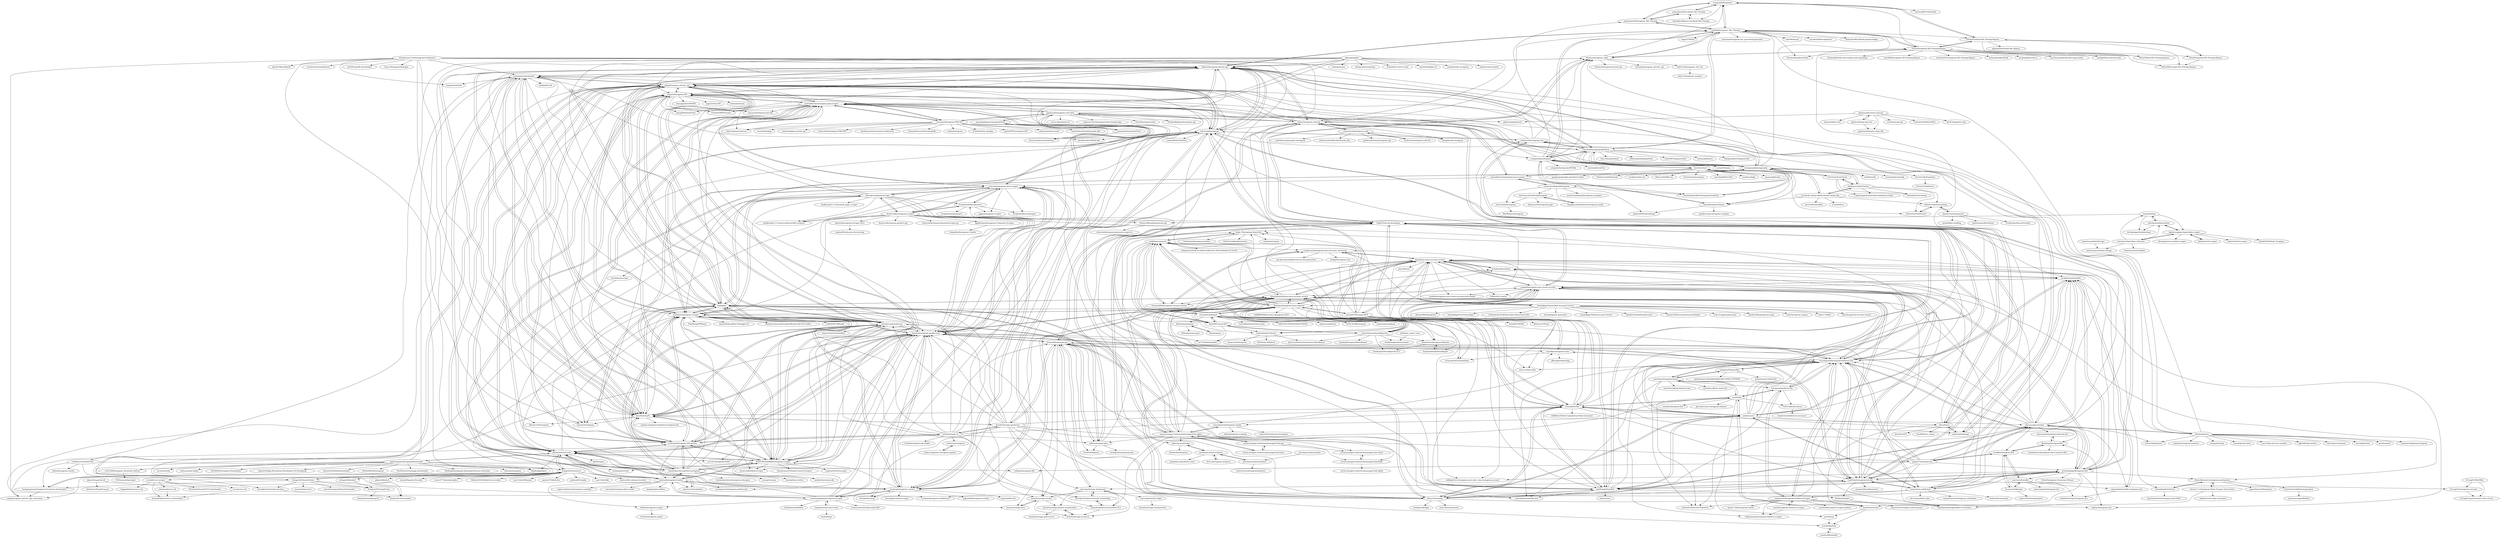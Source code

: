 digraph G {
"tsarpaul/FBUnpinner" -> "pouyadarabi/Facebook_SSL_Pinning"
"tsarpaul/FBUnpinner" -> "itsMoji/Instagram_SSL_Pinning"
"tsarpaul/FBUnpinner" -> "Eltion/Facebook-SSL-Pinning-Bypass"
"tsarpaul/FBUnpinner" -> "pouyadarabi/Instagram_SSL_Pinning"
"tsarpaul/FBUnpinner" -> "Areizen/JNI-Frida-Hook" ["e"=1]
"tsarpaul/FBUnpinner" -> "knoobdev/Bypass-Facebook-SSL-Pinning"
"ramtinak/InstagramApiSharp" -> "a-legotin/InstaSharper"
"ramtinak/InstagramApiSharp" -> "itsMoji/Instagram_SSL_Pinning"
"ramtinak/InstagramApiSharp" -> "sochix/TLSharp" ["e"=1]
"ramtinak/InstagramApiSharp" -> "InstaSharp/InstaSharp"
"ramtinak/InstagramApiSharp" -> "dilame/instagram-private-api"
"ramtinak/InstagramApiSharp" -> "wiz0u/WTelegramClient" ["e"=1]
"ramtinak/InstagramApiSharp" -> "ping/instagram_private_api"
"ramtinak/InstagramApiSharp" -> "instagram4j/instagram4j"
"ramtinak/InstagramApiSharp" -> "ramtinak/Minista"
"ramtinak/InstagramApiSharp" -> "TelegramBots/Telegram.Bot" ["e"=1]
"ramtinak/InstagramApiSharp" -> "subzeroid/instagrapi-rest"
"ramtinak/InstagramApiSharp" -> "Sina-Soltani/Parbad" ["e"=1]
"ramtinak/InstagramApiSharp" -> "linvi/tweetinvi"
"ramtinak/InstagramApiSharp" -> "jlobos/instagram-web-api"
"ramtinak/InstagramApiSharp" -> "bitfoundation/bitplatform" ["e"=1]
"jlobos/instagram-web-api" -> "dilame/instagram-private-api"
"jlobos/instagram-web-api" -> "linkfy/Tools-for-Instagram"
"jlobos/instagram-web-api" -> "ping/instagram_private_api"
"jlobos/instagram-web-api" -> "yatsenkolesh/instagram-nodejs"
"jlobos/instagram-web-api" -> "totemstech/instagram-node"
"jlobos/instagram-web-api" -> "mifi/instauto"
"jlobos/instagram-web-api" -> "postaddictme/instagram-php-scraper"
"jlobos/instagram-web-api" -> "ramtinak/InstagramApiSharp"
"jlobos/instagram-web-api" -> "mgp25/Instagram-API"
"jlobos/instagram-web-api" -> "pradel/node-instagram"
"jlobos/instagram-web-api" -> "a-legotin/InstaSharper"
"jlobos/instagram-web-api" -> "pgrimaud/instagram-user-feed"
"jlobos/instagram-web-api" -> "subzeroid/instagrapi"
"jlobos/instagram-web-api" -> "itsMoji/Instagram_SSL_Pinning"
"jlobos/instagram-web-api" -> "Nerixyz/instagram_mqtt"
"social-manager-tools/socialmanagertools-igbot" -> "social-manager-tools/socialmanagertools-gui"
"social-manager-tools/socialmanagertools-igbot" -> "social-manager-tools/socialmanagertools-docs"
"social-manager-tools/socialmanagertools-igbot" -> "social-manager-tools/socialmanagertools-fbbot"
"social-manager-tools/socialmanagertools-igbot" -> "yatsenkolesh/instagram-nodejs"
"social-manager-tools/socialmanagertools-igbot" -> "jakim/ig-monitoring"
"social-manager-tools/socialmanagertools-igbot" -> "linkfy/Tools-for-Instagram"
"social-manager-tools/socialmanagertools-igbot" -> "social-manager-tools/socialmanagertools-twbot"
"social-manager-tools/socialmanagertools-igbot" -> "instabot-py/instabot.py"
"social-manager-tools/socialmanagertools-igbot" -> "instabotai/instabotai"
"social-manager-tools/socialmanagertools-igbot" -> "ohld/igbot"
"social-manager-tools/socialmanagertools-igbot" -> "caffeinum/upme-plus"
"social-manager-tools/socialmanagertools-igbot" -> "breuerfelix/instapy-gui"
"social-manager-tools/socialmanagertools-igbot" -> "ScriptSmith/instamancer"
"social-manager-tools/socialmanagertools-igbot" -> "dilame/instagram-private-api"
"social-manager-tools/socialmanagertools-igbot" -> "ahmadudin/electron-instaPy-GUI"
"social-manager-tools/socialmanagertools-docs" -> "social-manager-tools/socialmanagertools-igbot"
"social-manager-tools/socialmanagertools-docs" -> "social-manager-tools/socialmanagertools-gui"
"caffeinum/upme-plus" -> "instagrambot/gramup-dm"
"caffeinum/upme-plus" -> "instabotai/instabotai"
"caffeinum/upme-plus" -> "linkfy/Tools-for-Instagram"
"caffeinum/upme-plus" -> "ohld/igbot"
"caffeinum/upme-plus" -> "breuerfelix/instapy-gui"
"caffeinum/upme-plus" -> "breuerfelix/jinsta"
"facebookarchive/python-instagram" -> "LevPasha/Instagram-API-python"
"facebookarchive/python-instagram" -> "ping/instagram_private_api"
"facebookarchive/python-instagram" -> "instabot-py/instabot.py"
"facebookarchive/python-instagram" -> "WwZU9VyXfo9KjN/instagram-scraper"
"facebookarchive/python-instagram" -> "mobolic/facebook-sdk" ["e"=1]
"facebookarchive/python-instagram" -> "bear/python-twitter" ["e"=1]
"facebookarchive/python-instagram" -> "mgp25/Instagram-API"
"facebookarchive/python-instagram" -> "tzuhsial/InstagramCrawler"
"facebookarchive/python-instagram" -> "InstaPy/InstaPy"
"facebookarchive/python-instagram" -> "dilame/instagram-private-api"
"facebookarchive/python-instagram" -> "InstaPy/instagram-profilecrawl"
"facebookarchive/python-instagram" -> "realsirjoe/instagram-scraper"
"facebookarchive/python-instagram" -> "facebookarchive/instagram-ruby-gem" ["e"=1]
"facebookarchive/python-instagram" -> "ohld/igbot"
"facebookarchive/python-instagram" -> "tweepy/tweepy" ["e"=1]
"pgrimaud/instagram-user-feed" -> "postaddictme/instagram-php-scraper"
"pgrimaud/instagram-user-feed" -> "noncent/instagram-data-scraper"
"pgrimaud/instagram-user-feed" -> "cosenary/Instagram-PHP-API"
"pgrimaud/instagram-user-feed" -> "jlobos/instagram-web-api"
"pgrimaud/instagram-user-feed" -> "dilame/instagram-private-api"
"pgrimaud/instagram-user-feed" -> "espresso-dev/instagram-basic-display-php"
"pgrimaud/instagram-user-feed" -> "huaying/instagram-crawler"
"pgrimaud/instagram-user-feed" -> "Yizack/instagram-feed"
"pgrimaud/instagram-user-feed" -> "NicklasWallgren/instagram-api" ["e"=1]
"pgrimaud/instagram-user-feed" -> "mgp25/Instagram-API"
"pgrimaud/instagram-user-feed" -> "InstaPy/instagram-profilecrawl"
"pgrimaud/instagram-user-feed" -> "subzeroid/instagrapi"
"pgrimaud/instagram-user-feed" -> "jsanahuja/jquery.instagramFeed"
"pgrimaud/instagram-user-feed" -> "pgrimaud/pgrimaud"
"pgrimaud/instagram-user-feed" -> "ash-jc-allen/short-url" ["e"=1]
"ScriptSmith/instamancer" -> "noncent/instagram-data-scraper"
"ScriptSmith/instamancer" -> "drawrowfly/instagram-scraper"
"ScriptSmith/instamancer" -> "ScriptSmith/instaphyte"
"ScriptSmith/instamancer" -> "ScriptSmith/socialreaper" ["e"=1]
"ScriptSmith/instamancer" -> "gippy/instagram-scraper"
"FeezyHendrix/Insta-mass-account-creator" -> "kaex/Insta-mass-account-creator"
"FeezyHendrix/Insta-mass-account-creator" -> "eaabak/instagram-auto-create-account"
"FeezyHendrix/Insta-mass-account-creator" -> "tsankesara/Instagram-Mass-Account_Generator"
"FeezyHendrix/Insta-mass-account-creator" -> "Khanejo/Instagram-mass-reporter"
"FeezyHendrix/Insta-mass-account-creator" -> "ohld/igbot"
"FeezyHendrix/Insta-mass-account-creator" -> "ricardojoserf/instagram-followers-bot"
"FeezyHendrix/Insta-mass-account-creator" -> "GramAddict/bot"
"FeezyHendrix/Insta-mass-account-creator" -> "InstaPy/instagram-profilecrawl"
"FeezyHendrix/Insta-mass-account-creator" -> "CamTosh/instagram-bot-dm"
"FeezyHendrix/Insta-mass-account-creator" -> "realsirjoe/instagram-scraper"
"FeezyHendrix/Insta-mass-account-creator" -> "alexal1/Insomniac"
"FeezyHendrix/Insta-mass-account-creator" -> "huaying/instagram-crawler"
"FeezyHendrix/Insta-mass-account-creator" -> "hendrikbgr/YandexMail-Account-Creator"
"FeezyHendrix/Insta-mass-account-creator" -> "FrenziedIM/instagram-account-creator"
"FeezyHendrix/Insta-mass-account-creator" -> "InstaPy/InstaPy"
"CoreTweet/CoreTweet" -> "JoeMayo/LinqToTwitter"
"CoreTweet/CoreTweet" -> "Xwilarg/TwitterSharp"
"CoreTweet/CoreTweet" -> "linvi/tweetinvi"
"CoreTweet/CoreTweet" -> "jamiemaguiredotnet/SocialOpinion-Public"
"meetmangukiya/instagram-scraper" -> "tzuhsial/InstagramCrawler"
"meetmangukiya/instagram-scraper" -> "noncent/instagram-data-scraper"
"meetmangukiya/instagram-scraper" -> "h4t0n/instagram-scraper"
"meetmangukiya/instagram-scraper" -> "huaying/instagram-crawler"
"meetmangukiya/instagram-scraper" -> "InstaPy/instagram-profilecrawl"
"meetmangukiya/instagram-scraper" -> "timqian/hacker-job-trends"
"meetmangukiya/instagram-scraper" -> "realsirjoe/instagram-scraper"
"meetmangukiya/instagram-scraper" -> "avidLearnerInProgress/pyCAIR" ["e"=1]
"meetmangukiya/instagram-scraper" -> "WwZU9VyXfo9KjN/instagram-scraper"
"meetmangukiya/instagram-scraper" -> "althonos/InstaLooter"
"meetmangukiya/instagram-scraper" -> "dizballanze/m00dbot" ["e"=1]
"InstaPy/instapy-quickstart" -> "breuerfelix/instapy-gui"
"InstaPy/instapy-quickstart" -> "InstaPy/instapy-docker"
"InstaPy/instapy-quickstart" -> "InstaPy/InstaPy"
"InstaPy/instapy-quickstart" -> "converge/instapy-dashboard"
"InstaPy/instapy-quickstart" -> "InstaPy/instapy-docs"
"InstaPy/instapy-quickstart" -> "InstaPy/instagram-profilecrawl"
"InstaPy/instapy-quickstart" -> "jaguar754/instabot.py"
"InstaPy/instapy-quickstart" -> "alexal1/Insomniac"
"InstaPy/instapy-quickstart" -> "FeezyHendrix/Insta-mass-account-creator"
"InstaPy/instapy-quickstart" -> "ohld/igbot"
"InstaPy/instapy-quickstart" -> "instabot-py/instabot.py"
"InstaPy/instapy-quickstart" -> "mifi/SimpleInstaBot"
"InstaPy/instapy-quickstart" -> "b3nab/instapy-cli"
"InstaPy/instapy-quickstart" -> "GramAddict/bot"
"InstaPy/instapy-quickstart" -> "realsirjoe/instagram-scraper"
"igdownloader/InstagramDownloader" -> "y252328/Instagram_Download_Button"
"igdownloader/InstagramDownloader" -> "HOAIAN2/Instagram-Downloader"
"igdownloader/InstagramDownloader" -> "althonos/InstaLooter"
"igdownloader/InstagramDownloader" -> "subinps/Instagram-Bot" ["e"=1]
"igdownloader/InstagramDownloader" -> "ehmorris/High-Resolution-Downloader-For-Instagram"
"igdownloader/InstagramDownloader" -> "furyutei/twMediaDownloader" ["e"=1]
"igdownloader/InstagramDownloader" -> "TheDarkW3b/instagram" ["e"=1]
"igdownloader/InstagramDownloader" -> "instaloader/instaloader"
"igdownloader/InstagramDownloader" -> "mittya/media-helper"
"igdownloader/InstagramDownloader" -> "dvingerh/PyInstaLive"
"igdownloader/InstagramDownloader" -> "RipMeApp/ripme" ["e"=1]
"igdownloader/InstagramDownloader" -> "PactInteractive/image-downloader" ["e"=1]
"igdownloader/InstagramDownloader" -> "TheKonka/instagram-download-browser-extension"
"igdownloader/InstagramDownloader" -> "theus/instantgram" ["e"=1]
"igdownloader/InstagramDownloader" -> "axcore/tartube" ["e"=1]
"drawrowfly/instagram-scraper" -> "ScriptSmith/instamancer"
"drawrowfly/instagram-scraper" -> "drawrowfly/tiktok-scraper" ["e"=1]
"drawrowfly/instagram-scraper" -> "drawrowfly/amazon-product-api" ["e"=1]
"drawrowfly/instagram-scraper" -> "chris-greening/instascrape"
"drawrowfly/instagram-scraper" -> "noncent/instagram-data-scraper"
"drawrowfly/instagram-scraper" -> "drawrowfly/amazon-keyword-scraper-go" ["e"=1]
"drawrowfly/instagram-scraper" -> "linkfy/Tools-for-Instagram"
"drawrowfly/instagram-scraper" -> "redianmarku/instagram-follower-scraper" ["e"=1]
"drawrowfly/instagram-scraper" -> "shaikhsajid1111/social-media-profile-scrapers" ["e"=1]
"drawrowfly/instagram-scraper" -> "InstaPy/instagram-profilecrawl"
"drawrowfly/instagram-scraper" -> "AgiMaulana/Instagram-Comments-Scraper"
"drawrowfly/instagram-scraper" -> "althonos/InstaLooter"
"drawrowfly/instagram-scraper" -> "realsirjoe/instagram-scraper"
"drawrowfly/instagram-scraper" -> "aahouzi/Instagram-Scraper-2021"
"drawrowfly/instagram-scraper" -> "drawrowfly/airbnb-private-api"
"eaabak/instagram-auto-create-account" -> "kaex/Insta-mass-account-creator"
"eaabak/instagram-auto-create-account" -> "FeezyHendrix/Insta-mass-account-creator"
"eaabak/instagram-auto-create-account" -> "ricardojoserf/instagram-followers-bot"
"eaabak/instagram-auto-create-account" -> "mustafadalga/Instagram-Bot"
"eaabak/instagram-auto-create-account" -> "nickpettican/InstaBot"
"eaabak/instagram-auto-create-account" -> "GramAddict/bot"
"eaabak/instagram-auto-create-account" -> "CamTosh/instagram-bot-dm"
"eaabak/instagram-auto-create-account" -> "HenryAlbu/auto-Instagram-posting-bot"
"eaabak/instagram-auto-create-account" -> "Khanejo/Instagram-mass-reporter"
"eaabak/instagram-auto-create-account" -> "eaabak/instagram-auto-create-account-with-nodeJS"
"eaabak/instagram-auto-create-account" -> "alexal1/Insomniac"
"eaabak/instagram-auto-create-account" -> "tsankesara/Instagram-Mass-Account_Generator"
"eaabak/instagram-auto-create-account" -> "linkfy/Tools-for-Instagram"
"eaabak/instagram-auto-create-account" -> "mifi/SimpleInstaBot"
"eaabak/instagram-auto-create-account" -> "0xWerz/IG-Creator"
"b3nab/instapy-cli" -> "LevPasha/Instagram-API-python"
"b3nab/instapy-cli" -> "ping/instagram_private_api"
"b3nab/instapy-cli" -> "mr0re1/pynstagram"
"b3nab/instapy-cli" -> "InstaPy/instagram-profilecrawl"
"b3nab/instapy-cli" -> "ohld/igbot"
"b3nab/instapy-cli" -> "caffeinum/upme-plus"
"b3nab/instapy-cli" -> "breuerfelix/instapy-gui"
"b3nab/instapy-cli" -> "ping/instagram_private_api_extensions"
"b3nab/instapy-cli" -> "Tkd-Alex/Telegram-InstaPy-Scheduling"
"b3nab/instapy-cli" -> "althonos/InstaLooter"
"b3nab/instapy-cli" -> "instabot-py/instabot.py"
"b3nab/instapy-cli" -> "realsirjoe/instagram-scraper"
"b3nab/instapy-cli" -> "InstaPy/instapy-quickstart"
"b3nab/instapy-cli" -> "b3nab/instagram-api-toolkit"
"b3nab/instapy-cli" -> "GramAddict/bot"
"kaex/Insta-mass-account-creator" -> "FeezyHendrix/Insta-mass-account-creator"
"kaex/Insta-mass-account-creator" -> "eaabak/instagram-auto-create-account"
"kaex/Insta-mass-account-creator" -> "tsankesara/Instagram-Mass-Account_Generator"
"kaex/Insta-mass-account-creator" -> "FrenziedIM/instagram-account-creator"
"kaex/Insta-mass-account-creator" -> "Khanejo/Instagram-mass-reporter"
"kaex/Insta-mass-account-creator" -> "ricardojoserf/instagram-followers-bot"
"kaex/Insta-mass-account-creator" -> "Ademking/InstaPoster"
"kaex/Insta-mass-account-creator" -> "mrwn007/007spam-BOT"
"kaex/Insta-mass-account-creator" -> "hendrikbgr/YandexMail-Account-Creator"
"kaex/Insta-mass-account-creator" -> "instabotai/instabotai"
"kaex/Insta-mass-account-creator" -> "nickpettican/InstaBot"
"kaex/Insta-mass-account-creator" -> "kaex/igFame"
"kaex/Insta-mass-account-creator" -> "cyberkallan/inshackle-bot" ["e"=1]
"kaex/Insta-mass-account-creator" -> "0xWerz/IG-Creator"
"kaex/Insta-mass-account-creator" -> "eaabak/instagram-auto-create-account-with-nodeJS"
"converge/instapy-dashboard" -> "breuerfelix/instapy-gui"
"converge/instapy-dashboard" -> "Tkd-Alex/Telegram-InstaPy-Scheduling"
"converge/instapy-dashboard" -> "InstaPy/instapy-gender-classification"
"converge/instapy-dashboard" -> "InstaPy/instapy-research"
"converge/instapy-dashboard" -> "converge/InstaPy-Light"
"converge/instapy-dashboard" -> "InstaPy/instapy-docker"
"breuerfelix/instapy-gui" -> "converge/instapy-dashboard"
"breuerfelix/instapy-gui" -> "InstaPy/instapy-quickstart"
"breuerfelix/instapy-gui" -> "InstaPy/instapy-docker"
"breuerfelix/instapy-gui" -> "InstaPy/instapy-docs"
"breuerfelix/instapy-gui" -> "alexal1/Insomniac"
"breuerfelix/instapy-gui" -> "breuerfelix/jinsta"
"breuerfelix/instapy-gui" -> "caffeinum/upme-plus"
"breuerfelix/instapy-gui" -> "linkfy/Tools-for-Instagram"
"breuerfelix/instapy-gui" -> "InstaPy/instagram-profilecrawl"
"breuerfelix/instapy-gui" -> "mifi/SimpleInstaBot"
"breuerfelix/instapy-gui" -> "CamTosh/instagram-bot-dm"
"breuerfelix/instapy-gui" -> "masokky/instagram-tools"
"huaying/instagram-crawler" -> "InstaPy/instagram-profilecrawl"
"huaying/instagram-crawler" -> "realsirjoe/instagram-scraper"
"huaying/instagram-crawler" -> "tzuhsial/InstagramCrawler"
"huaying/instagram-crawler" -> "noncent/instagram-data-scraper"
"huaying/instagram-crawler" -> "WwZU9VyXfo9KjN/instagram-scraper"
"huaying/instagram-crawler" -> "ping/instagram_private_api"
"huaying/instagram-crawler" -> "FeezyHendrix/Insta-mass-account-creator"
"huaying/instagram-crawler" -> "subzeroid/instagrapi"
"huaying/instagram-crawler" -> "althonos/InstaLooter"
"huaying/instagram-crawler" -> "meetmangukiya/instagram-scraper"
"huaying/instagram-crawler" -> "mgleon08/instagram-crawler"
"huaying/instagram-crawler" -> "postaddictme/instagram-php-scraper"
"huaying/instagram-crawler" -> "rugantio/fbcrawl" ["e"=1]
"huaying/instagram-crawler" -> "kevinzg/facebook-scraper" ["e"=1]
"huaying/instagram-crawler" -> "th3unkn0n/osi.ig" ["e"=1]
"CamTosh/instagram-bot-dm" -> "b31ngd3v/instagram-auto-dm"
"CamTosh/instagram-bot-dm" -> "ricardojoserf/instagram-followers-bot"
"CamTosh/instagram-bot-dm" -> "nickpettican/InstaBot"
"CamTosh/instagram-bot-dm" -> "linkfy/Tools-for-Instagram"
"CamTosh/instagram-bot-dm" -> "mustafadalga/Instagram-Bot"
"CamTosh/instagram-bot-dm" -> "tuxity/insta-unfollower"
"CamTosh/instagram-bot-dm" -> "eaabak/instagram-auto-create-account"
"CamTosh/instagram-bot-dm" -> "hbollon/IGopher"
"CamTosh/instagram-bot-dm" -> "FeezyHendrix/Insta-mass-account-creator"
"CamTosh/instagram-bot-dm" -> "juanmicl/InstaResponder"
"CamTosh/instagram-bot-dm" -> "mifi/SimpleInstaBot"
"CamTosh/instagram-bot-dm" -> "instabotai/instabotai"
"CamTosh/instagram-bot-dm" -> "kaex/Insta-mass-account-creator"
"CamTosh/instagram-bot-dm" -> "breuerfelix/instapy-gui"
"CamTosh/instagram-bot-dm" -> "converge/instapy-dashboard"
"Estayparadox/Insta-Bot" -> "natrixdev/insta-free-followers"
"Estayparadox/Insta-Bot" -> "new92/igfi"
"Estayparadox/Insta-Bot" -> "superryeti/Instagram-Follower-Scraper"
"Estayparadox/Insta-Bot" -> "ricardojoserf/instagram-followers-bot"
"Estayparadox/Insta-Bot" -> "TnYtCoder/InstaFans"
"jakim/ig-monitoring" -> "preethamvishy/socialytics"
"jakim/ig-monitoring" -> "hiimim/InstAnalytics"
"itsMoji/Instagram_SSL_Pinning" -> "Eltion/Instagram-SSL-Pinning-Bypass"
"itsMoji/Instagram_SSL_Pinning" -> "tsarpaul/FBUnpinner"
"itsMoji/Instagram_SSL_Pinning" -> "pouyadarabi/Instagram_SSL_Pinning"
"itsMoji/Instagram_SSL_Pinning" -> "Nerixyz/instagram_mqtt"
"itsMoji/Instagram_SSL_Pinning" -> "Eltion/Tiktok-SSL-Pinning-Bypass" ["e"=1]
"itsMoji/Instagram_SSL_Pinning" -> "Eltion/Facebook-SSL-Pinning-Bypass"
"itsMoji/Instagram_SSL_Pinning" -> "mgp25/TikTok" ["e"=1]
"itsMoji/Instagram_SSL_Pinning" -> "ramtinak/InstagramApiSharp"
"itsMoji/Instagram_SSL_Pinning" -> "a-legotin/InstaSharper"
"itsMoji/Instagram_SSL_Pinning" -> "dilame/instagram-private-api"
"itsMoji/Instagram_SSL_Pinning" -> "unoemon/instagram-enc_passowrd-generator" ["e"=1]
"itsMoji/Instagram_SSL_Pinning" -> "szdc/tiktok-api" ["e"=1]
"itsMoji/Instagram_SSL_Pinning" -> "Nerixyz/BurpInstaTools"
"itsMoji/Instagram_SSL_Pinning" -> "carcabot/tiktok-signature" ["e"=1]
"itsMoji/Instagram_SSL_Pinning" -> "SebastienWae/tiktok-gorgon-bridge" ["e"=1]
"mifi/instauto" -> "mifi/SimpleInstaBot"
"mifi/instauto" -> "linkfy/Tools-for-Instagram"
"mifi/instauto" -> "GramAddict/bot"
"mifi/instauto" -> "alexal1/Insomniac"
"mifi/instauto" -> "masokky/instagram-tools"
"mifi/instauto" -> "tuxity/insta-unfollower"
"mifi/instauto" -> "jlobos/instagram-web-api"
"mifi/instauto" -> "FeezyHendrix/Insta-mass-account-creator"
"mifi/instauto" -> "ricardojoserf/instagram-followers-bot"
"mifi/instauto" -> "yatsenkolesh/instagram-nodejs"
"mifi/instauto" -> "tducasse/go-instabot"
"mifi/instauto" -> "subzeroid/instagrapi"
"mifi/instauto" -> "eaabak/instagram-auto-create-account"
"mifi/instauto" -> "diezo/Ensta"
"mifi/instauto" -> "subzeroid/instagrapi-rest"
"mvabdi/vsco-scraper" -> "sdushantha/vsco-dl"
"mvabdi/vsco-scraper" -> "tecome/vsco-dl"
"mvabdi/vsco-scraper" -> "NicholasDawson/VSCO-Downloader"
"mvabdi/vsco-scraper" -> "HuggableSquare/vsco-dl"
"mvabdi/vsco-scraper" -> "michabirklbauer/vsco_downloader"
"realsirjoe/instagram-scraper" -> "WwZU9VyXfo9KjN/instagram-scraper"
"realsirjoe/instagram-scraper" -> "postaddictme/instagram-php-scraper"
"realsirjoe/instagram-scraper" -> "InstaPy/instagram-profilecrawl"
"realsirjoe/instagram-scraper" -> "MaslowCommunityGarden/Maslow-kits-Pre-Order-" ["e"=1]
"realsirjoe/instagram-scraper" -> "huaying/instagram-crawler"
"realsirjoe/instagram-scraper" -> "ping/instagram_private_api"
"realsirjoe/instagram-scraper" -> "LevPasha/Instagram-API-python"
"realsirjoe/instagram-scraper" -> "InstaPy/InstaPy"
"realsirjoe/instagram-scraper" -> "ohld/igbot"
"realsirjoe/instagram-scraper" -> "CREDITSCOM/node" ["e"=1]
"realsirjoe/instagram-scraper" -> "FoksWang/FWPlayer" ["e"=1]
"realsirjoe/instagram-scraper" -> "SimonHoiberg/Hue-Debugger-UI" ["e"=1]
"realsirjoe/instagram-scraper" -> "FeezyHendrix/Insta-mass-account-creator"
"realsirjoe/instagram-scraper" -> "instabot-py/instabot.py"
"realsirjoe/instagram-scraper" -> "chris-greening/instascrape"
"tonoli/instagram-followers-scraper" -> "superryeti/Instagram-Follower-Scraper"
"tonoli/instagram-followers-scraper" -> "redianmarku/instagram-follower-scraper" ["e"=1]
"masokky/instagram-tools" -> "linkfy/Tools-for-Instagram"
"masokky/instagram-tools" -> "officialputuid/toolsig" ["e"=1]
"masokky/instagram-tools" -> "ricardojoserf/instagram-followers-bot"
"masokky/instagram-tools" -> "termuxprofessor/insfollow" ["e"=1]
"superryeti/Instagram-Follower-Scraper" -> "redianmarku/instagram-follower-scraper" ["e"=1]
"superryeti/Instagram-Follower-Scraper" -> "tonoli/instagram-followers-scraper"
"superryeti/Instagram-Follower-Scraper" -> "Estayparadox/Insta-Bot"
"superryeti/Instagram-Follower-Scraper" -> "new92/instatools"
"superryeti/Instagram-Follower-Scraper" -> "ricardojoserf/instagram-followers-bot"
"superryeti/Instagram-Follower-Scraper" -> "natrixdev/insta-free-followers"
"superryeti/Instagram-Follower-Scraper" -> "alpdias/instagram-bot"
"superryeti/Instagram-Follower-Scraper" -> "aarnhub/instagram-scraper-python"
"superryeti/Instagram-Follower-Scraper" -> "InstaPy/instagram-profilecrawl"
"superryeti/Instagram-Follower-Scraper" -> "rpant1728/InstagramCrawler"
"pgrimaud/horaires-ratp-api" -> "pgrimaud/ratp-api-rest"
"pgrimaud/horaires-ratp-api" -> "leoetlino/ratp-api"
"pgrimaud/horaires-ratp-api" -> "clementoriol/MetroDNA"
"pgrimaud/horaires-ratp-api" -> "pgrimaud/pgrimaud"
"pgrimaud/horaires-ratp-api" -> "Varal7/opendata-ratp"
"pgrimaud/horaires-ratp-api" -> "pgrimaud/horaires-ratp-sdk"
"pgrimaud/horaires-ratp-api" -> "lesensei/idfm-card"
"dvingerh/PyInstaStories" -> "dvingerh/PyInstaLive"
"dvingerh/PyInstaStories" -> "dundua/IG-Downloader"
"dvingerh/PyInstaStories" -> "ping/instagram_private_api"
"dvingerh/PyInstaStories" -> "naer2/instagramStoryDownloader"
"dvingerh/PyInstaStories" -> "dvingerh/PySnapStories"
"dvingerh/PyInstaStories" -> "taengstagram/instagram-livestream-downloader"
"dvingerh/PyInstaStories" -> "tensojka/instastories-backup"
"dvingerh/PyInstaStories" -> "juanmicl/igcreator"
"dvingerh/PyInstaStories" -> "InstaPy/instagram-profilecrawl"
"danielcrenna/tweetsharp" -> "Twitterizer/Twitterizer"
"danielcrenna/tweetsharp" -> "danielcrenna/hammock"
"timqian/hacker-job-trends" -> "hazbo/httpu"
"timqian/hacker-job-trends" -> "meetmangukiya/instagram-scraper"
"oh-moore/followpie" -> "marclave/InstaBot"
"oh-moore/followpie" -> "cranklin/Instagram-Bot"
"oh-moore/followpie" -> "alaxicsmith/instagrambot"
"preethamvishy/socialytics" -> "preethamvishy/instalytics"
"preethamvishy/socialytics" -> "jakim/ig-monitoring"
"preethamvishy/socialytics" -> "kevva/instagram-analytics"
"preethamvishy/socialytics" -> "josephfusco/ig-follow-count"
"tnychn/instascrape" -> "dundua/IG-Downloader"
"mustafadalga/Instagram-Bot" -> "linkfy/Tools-for-Instagram"
"mustafadalga/Instagram-Bot" -> "ricardojoserf/instagram-followers-bot"
"mustafadalga/Instagram-Bot" -> "mifi/SimpleInstaBot"
"mustafadalga/Instagram-Bot" -> "nickpettican/InstaBot"
"mustafadalga/Instagram-Bot" -> "eaabak/instagram-auto-create-account"
"mustafadalga/Instagram-Bot" -> "CamTosh/instagram-bot-dm"
"mustafadalga/Instagram-Bot" -> "HenryAlbu/auto-Instagram-posting-bot"
"mustafadalga/Instagram-Bot" -> "kaex/Insta-mass-account-creator"
"mustafadalga/Instagram-Bot" -> "zxllkada/Get-instagram-users-info---Any-instagram-account" ["e"=1]
"mustafadalga/Instagram-Bot" -> "Fytex/Instagram-Giveaways-Winner" ["e"=1]
"mustafadalga/Instagram-Bot" -> "alpdias/instagram-bot"
"mustafadalga/Instagram-Bot" -> "holps-7/Instagram-Spam-Bot"
"mustafadalga/Instagram-Bot" -> "marclave/InstaBot"
"mustafadalga/Instagram-Bot" -> "mediabots/InstagramBot-GUI-Python"
"mustafadalga/Instagram-Bot" -> "tuxity/insta-unfollower"
"danielcrenna/hammock" -> "danielcrenna/tweetsharp"
"danielcrenna/hammock" -> "PureKrome/RavenOverflow" ["e"=1]
"danielcrenna/hammock" -> "ayende/RaccoonBlog" ["e"=1]
"danielcrenna/hammock" -> "johnsheehan/RestSharp"
"akurtovic/InstaRaider" -> "althonos/InstaLooter"
"jsanahuja/jquery.instagramFeed" -> "jsanahuja/InstagramFeed"
"jsanahuja/jquery.instagramFeed" -> "stevenschobert/instafeed.js" ["e"=1]
"tylerolson/reddit2instagrambot" -> "prashantsengar/RedIns"
"h4t0n/instagram-scraper" -> "froulet/instagram-spider"
"sachin-handiekar/jInstagram" -> "instagram4j/instagram4j"
"sachin-handiekar/jInstagram" -> "sachin-handiekar/jInstagram-examples"
"sachin-handiekar/jInstagram" -> "postaddictme/instagram-java-scraper"
"sachin-handiekar/jInstagram" -> "charlieAndroidDev/Instagram4Android"
"sachin-handiekar/jInstagram" -> "thiagolocatelli/android-instagram-oauth"
"sachin-handiekar/jInstagram" -> "lorensiuswlt/AndroidInstagram"
"sachin-handiekar/jInstagram" -> "mvinceable/instagram"
"social-manager-tools/socialmanagertools-gui" -> "social-manager-tools/socialmanagertools-igbot"
"social-manager-tools/socialmanagertools-gui" -> "social-manager-tools/socialmanagertools-fbbot"
"social-manager-tools/socialmanagertools-gui" -> "social-manager-tools/socialmanagertools-docs"
"social-manager-tools/socialmanagertools-gui" -> "social-manager-tools/socialmanagertools-twbot"
"InstaPy/instapy-docs" -> "InstaPy/instapy-docker"
"Ademking/InstaPoster" -> "HenryAlbu/auto-Instagram-posting-bot"
"Ademking/InstaPoster" -> "JoeyTawadrous/Instagram-Auto-Pilot"
"social-manager-tools/socialmanagertools-twbot" -> "social-manager-tools/socialmanagertools-fbbot"
"knoobdev/Bypass-Facebook-SSL-Pinning" -> "pouyadarabi/Facebook_SSL_Pinning"
"Tkd-Alex/Telegram-InstaPy-Scheduling" -> "ahmadudin/electron-instaPy-GUI"
"Tkd-Alex/Telegram-InstaPy-Scheduling" -> "converge/instapy-dashboard"
"ahmadudin/electron-instaPy-GUI" -> "Tkd-Alex/Telegram-InstaPy-Scheduling"
"ahmadudin/electron-instaPy-GUI" -> "InstaPy/instapy-research"
"ahmadudin/electron-instaPy-GUI" -> "converge/instapy-dashboard"
"InstaPy/instapy-research" -> "InstaPy/instapy-gender-classification"
"zxol/airbnbapi" -> "drawrowfly/airbnb-private-api"
"zxol/airbnbapi" -> "davidplappert/bnbhostapi"
"zxol/airbnbapi" -> "nderkach/airbnb-python"
"zxol/airbnbapi" -> "digital-engineering/airbnb-scraper"
"AgiMaulana/Instagram-Comments-Scraper" -> "hehpollon/Instagram-Crawler"
"mckelvey/instagram-node-lib" -> "totemstech/instagram-node"
"dvingerh/PySnapStories" -> "sdushantha/snapmap-dl"
"InstaPy/instapy-docker" -> "InstaPy/instapy-docs"
"InstaPy/instapy-docker" -> "InstaPy/instapy-gender-classification"
"InstaPy/instapy-docker" -> "InstaPy/instapy-research"
"preethamvishy/instapro" -> "preethamvishy/instalytics"
"preethamvishy/instalytics" -> "manveerxyz/InstagramAnalytics"
"preethamvishy/instalytics" -> "preethamvishy/socialytics"
"sdushantha/vsco-dl" -> "michabirklbauer/vsco_downloader"
"lorensiuswlt/AndroidInstagram" -> "thiagolocatelli/android-instagram-oauth"
"lorensiuswlt/AndroidInstagram" -> "mvinceable/instagram"
"lorensiuswlt/AndroidInstagram" -> "bahacan19/InstagramLogin" ["e"=1]
"pouyadarabi/Instagram_SSL_Pinning" -> "pouyadarabi/Facebook_SSL_Pinning"
"pouyadarabi/Instagram_SSL_Pinning" -> "itsMoji/Instagram_SSL_Pinning"
"pouyadarabi/Instagram_SSL_Pinning" -> "tsarpaul/FBUnpinner"
"InstaPy/instapy-gender-classification" -> "InstaPy/instapy-pods-server"
"InstaPy/instapy-gender-classification" -> "InstaPy/instapy-research"
"converge/InstaPy-Light" -> "InstaPy/instapy-chromedriver"
"social-manager-tools/socialmanagertools-fbbot" -> "social-manager-tools/socialmanagertools-twbot"
"social-manager-tools/socialmanagertools-fbbot" -> "social-manager-tools/socialmanagertools-tgbot"
"linkfy/Tools-for-Instagram" -> "masokky/instagram-tools"
"linkfy/Tools-for-Instagram" -> "mustafadalga/Instagram-Bot"
"linkfy/Tools-for-Instagram" -> "mifi/SimpleInstaBot"
"linkfy/Tools-for-Instagram" -> "mifi/instauto"
"linkfy/Tools-for-Instagram" -> "Nerixyz/instagram_mqtt"
"linkfy/Tools-for-Instagram" -> "CamTosh/instagram-bot-dm"
"linkfy/Tools-for-Instagram" -> "jlobos/instagram-web-api"
"linkfy/Tools-for-Instagram" -> "caffeinum/upme-plus"
"linkfy/Tools-for-Instagram" -> "alexal1/Insomniac"
"linkfy/Tools-for-Instagram" -> "nickpettican/InstaBot"
"linkfy/Tools-for-Instagram" -> "breuerfelix/instapy-gui"
"linkfy/Tools-for-Instagram" -> "eaabak/instagram-auto-create-account"
"linkfy/Tools-for-Instagram" -> "ricardojoserf/instagram-followers-bot"
"linkfy/Tools-for-Instagram" -> "holps-7/Instagram-Spam-Bot"
"linkfy/Tools-for-Instagram" -> "social-manager-tools/socialmanagertools-igbot"
"subzeroid/instagrapi" -> "subzeroid/instagrapi-rest"
"subzeroid/instagrapi" -> "ping/instagram_private_api"
"subzeroid/instagrapi" -> "dilame/instagram-private-api"
"subzeroid/instagrapi" -> "instaloader/instaloader"
"subzeroid/instagrapi" -> "diezo/Ensta"
"subzeroid/instagrapi" -> "davidteather/TikTok-Api" ["e"=1]
"subzeroid/instagrapi" -> "InstaPy/InstaPy"
"subzeroid/instagrapi" -> "GramAddict/bot"
"subzeroid/instagrapi" -> "ohld/igbot"
"subzeroid/instagrapi" -> "subzeroid/aiograpi"
"subzeroid/instagrapi" -> "huaying/instagram-crawler"
"subzeroid/instagrapi" -> "postaddictme/instagram-php-scraper"
"subzeroid/instagrapi" -> "Datalux/Osintgram" ["e"=1]
"subzeroid/instagrapi" -> "FeezyHendrix/Insta-mass-account-creator"
"subzeroid/instagrapi" -> "LonamiWebs/Telethon" ["e"=1]
"mediabots/InstagramBot-GUI-Python" -> "Radulepy/InstagramBot"
"mifi/SimpleInstaBot" -> "mifi/instauto"
"mifi/SimpleInstaBot" -> "GramAddict/bot"
"mifi/SimpleInstaBot" -> "linkfy/Tools-for-Instagram"
"mifi/SimpleInstaBot" -> "mustafadalga/Instagram-Bot"
"mifi/SimpleInstaBot" -> "alexal1/Insomniac"
"mifi/SimpleInstaBot" -> "mifi/ezshare" ["e"=1]
"mifi/SimpleInstaBot" -> "CamTosh/instagram-bot-dm"
"mifi/SimpleInstaBot" -> "eaabak/instagram-auto-create-account"
"mifi/SimpleInstaBot" -> "breuerfelix/instapy-gui"
"mifi/SimpleInstaBot" -> "ricardojoserf/instagram-followers-bot"
"mifi/SimpleInstaBot" -> "FeezyHendrix/Insta-mass-account-creator"
"mifi/SimpleInstaBot" -> "hbollon/IGopher"
"mifi/SimpleInstaBot" -> "kaex/Insta-mass-account-creator"
"mifi/SimpleInstaBot" -> "cyberkallan/inshackle-bot" ["e"=1]
"mifi/SimpleInstaBot" -> "tducasse/go-instabot"
"alexal1/Insomniac" -> "GramAddict/bot"
"alexal1/Insomniac" -> "mifi/SimpleInstaBot"
"alexal1/Insomniac" -> "breuerfelix/instapy-gui"
"alexal1/Insomniac" -> "linkfy/Tools-for-Instagram"
"alexal1/Insomniac" -> "mifi/instauto"
"alexal1/Insomniac" -> "eaabak/instagram-auto-create-account"
"alexal1/Insomniac" -> "FeezyHendrix/Insta-mass-account-creator"
"alexal1/Insomniac" -> "kaex/Insta-mass-account-creator"
"alexal1/Insomniac" -> "stanvanrooy/instauto"
"alexal1/Insomniac" -> "tducasse/go-instabot"
"alexal1/Insomniac" -> "sudoguy/tiktokpy" ["e"=1]
"alexal1/Insomniac" -> "mediabots/InstagramBot-GUI-Python"
"alexal1/Insomniac" -> "CamTosh/instagram-bot-dm"
"alexal1/Insomniac" -> "mustafadalga/Instagram-Bot"
"alexal1/Insomniac" -> "InstaPy/instagram-profilecrawl"
"hendrikbgr/YandexMail-Account-Creator" -> "KevinLage/Edu-Account-creator" ["e"=1]
"hendrikbgr/YandexMail-Account-Creator" -> "MatrixTM/OutlookGen" ["e"=1]
"hendrikbgr/YandexMail-Account-Creator" -> "hendrikbgr/Free-Proxy-Repo" ["e"=1]
"hendrikbgr/YandexMail-Account-Creator" -> "NoNameoN-A/TikTok-Follow-Heart-Views-Bot" ["e"=1]
"hendrikbgr/YandexMail-Account-Creator" -> "temadol/gmail_generator" ["e"=1]
"hendrikbgr/YandexMail-Account-Creator" -> "hendrikbgr/TikTok-Account-Creator" ["e"=1]
"hendrikbgr/YandexMail-Account-Creator" -> "kalodis/OutlookEmailCreator"
"hendrikbgr/YandexMail-Account-Creator" -> "kaex/Insta-mass-account-creator"
"hendrikbgr/YandexMail-Account-Creator" -> "Dionis1902/AccountGeneratorHelper" ["e"=1]
"hendrikbgr/YandexMail-Account-Creator" -> "stav121/gmail-generator" ["e"=1]
"hendrikbgr/YandexMail-Account-Creator" -> "FeezyHendrix/Insta-mass-account-creator"
"hendrikbgr/YandexMail-Account-Creator" -> "JaredLGillespie/proxyscrape" ["e"=1]
"hendrikbgr/YandexMail-Account-Creator" -> "teal33t/captcha_bypass" ["e"=1]
"hendrikbgr/YandexMail-Account-Creator" -> "tuhin1729/Bot" ["e"=1]
"hendrikbgr/YandexMail-Account-Creator" -> "tsankesara/Instagram-Mass-Account_Generator"
"cosenary/Instagram-PHP-API" -> "vinkla/instagram" ["e"=1]
"cosenary/Instagram-PHP-API" -> "postaddictme/instagram-php-scraper"
"cosenary/Instagram-PHP-API" -> "mgp25/Instagram-API"
"cosenary/Instagram-PHP-API" -> "J7mbo/twitter-api-php" ["e"=1]
"cosenary/Instagram-PHP-API" -> "galen/PHP-Instagram-API"
"cosenary/Instagram-PHP-API" -> "abraham/twitteroauth" ["e"=1]
"cosenary/Instagram-PHP-API" -> "facebookarchive/php-graph-sdk" ["e"=1]
"cosenary/Instagram-PHP-API" -> "pgrimaud/instagram-user-feed"
"cosenary/Instagram-PHP-API" -> "stevenschobert/instafeed.js" ["e"=1]
"cosenary/Instagram-PHP-API" -> "sesser/Instaphp" ["e"=1]
"cosenary/Instagram-PHP-API" -> "madcoda/php-youtube-api" ["e"=1]
"cosenary/Instagram-PHP-API" -> "liamcottle/Instagram-SDK-PHP" ["e"=1]
"cosenary/Instagram-PHP-API" -> "php-telegram-bot/core" ["e"=1]
"cosenary/Instagram-PHP-API" -> "davibennun/laravel-push-notification" ["e"=1]
"cosenary/Instagram-PHP-API" -> "SammyK/LaravelFacebookSdk" ["e"=1]
"chris-greening/instascrape" -> "drawrowfly/instagram-scraper"
"chris-greening/instascrape" -> "noncent/instagram-data-scraper"
"chris-greening/instascrape" -> "realsirjoe/instagram-scraper"
"chris-greening/instascrape" -> "InstaPy/instagram-profilecrawl"
"chris-greening/instascrape" -> "tnychn/instascrape"
"chris-greening/instascrape" -> "shaikhsajid1111/social-media-profile-scrapers" ["e"=1]
"chris-greening/instascrape" -> "huaying/instagram-crawler"
"chris-greening/instascrape" -> "subzeroid/instagrapi"
"chris-greening/instascrape" -> "InstaPy/instapy-docker"
"chris-greening/instascrape" -> "althonos/InstaLooter"
"chris-greening/instascrape" -> "WwZU9VyXfo9KjN/instagram-scraper"
"chris-greening/instascrape" -> "ScriptSmith/instamancer"
"chris-greening/instascrape" -> "shaikhsajid1111/facebook_page_scraper" ["e"=1]
"chris-greening/instascrape" -> "instaloader/instaloader"
"chris-greening/instascrape" -> "postaddictme/instagram-php-scraper"
"davidarroyo1234/InstagramUnfollowers" -> "Bitwise-01/Instagram-" ["e"=1]
"davidarroyo1234/InstagramUnfollowers" -> "ccozkan/instagram-unfollowers"
"davidarroyo1234/InstagramUnfollowers" -> "subzeroid/instagrapi"
"davidarroyo1234/InstagramUnfollowers" -> "InstaPy/InstaPy"
"davidarroyo1234/InstagramUnfollowers" -> "Datalux/Osintgram" ["e"=1]
"davidarroyo1234/InstagramUnfollowers" -> "tuxity/insta-unfollower"
"davidarroyo1234/InstagramUnfollowers" -> "GramAddict/bot"
"davidarroyo1234/InstagramUnfollowers" -> "instaloader/instaloader"
"davidarroyo1234/InstagramUnfollowers" -> "dilame/instagram-private-api"
"davidarroyo1234/InstagramUnfollowers" -> "Team-xManager/xManager" ["e"=1]
"davidarroyo1234/InstagramUnfollowers" -> "SpotX-Official/SpotX" ["e"=1]
"davidarroyo1234/InstagramUnfollowers" -> "aviolaris/instaunfollowers"
"davidarroyo1234/InstagramUnfollowers" -> "megadose/holehe" ["e"=1]
"davidarroyo1234/InstagramUnfollowers" -> "mifi/SimpleInstaBot"
"davidarroyo1234/InstagramUnfollowers" -> "spotDL/spotify-downloader" ["e"=1]
"Awtxl/007spam-BOT" -> "Khanejo/Instagram-mass-reporter"
"Awtxl/007spam-BOT" -> "muneebwanee/InstaReporter"
"Awtxl/007spam-BOT" -> "Crevils/InstaReport"
"Awtxl/007spam-BOT" -> "tarik0/instaspamv4"
"Awtxl/007spam-BOT" -> "mr-574rk/xSpamBot"
"Awtxl/007spam-BOT" -> "cyberkallan/IG-blaster"
"Awtxl/007spam-BOT" -> "holps-7/Instagram-Spam-Bot"
"tarik0/instaspamv4" -> "FrenziedIM/instagram-account-creator"
"tarik0/instaspamv4" -> "muneebwanee/InstaReporter"
"tarik0/instaspamv4" -> "Khanejo/Instagram-mass-reporter"
"tarik0/instaspamv4" -> "Awtxl/007spam-BOT"
"tarik0/instaspamv4" -> "mrwn007/007spam-BOT"
"tarik0/instaspamv4" -> "tsankesara/Instagram-Mass-Account_Generator"
"tarik0/instaspamv4" -> "Crevils/InstaReport"
"tarik0/instaspamv4" -> "xitizbasnet/HOW-TO-BAN-SOMEONE-INSTAGRAM-ACCOUNT"
"tarik0/instaspamv4" -> "mr-574rk/xSpamBot"
"tarik0/instaspamv4" -> "holps-7/Instagram-Spam-Bot"
"tarik0/instaspamv4" -> "DamnYatin/Instagram-Reports"
"tarik0/instaspamv4" -> "cyberkallan/IG-blaster"
"Khanejo/Instagram-mass-reporter" -> "Crevils/InstaReport"
"Khanejo/Instagram-mass-reporter" -> "Awtxl/007spam-BOT"
"Khanejo/Instagram-mass-reporter" -> "muneebwanee/InstaReporter"
"Khanejo/Instagram-mass-reporter" -> "tarik0/instaspamv4"
"Khanejo/Instagram-mass-reporter" -> "mrwn007/007spam-BOT"
"Khanejo/Instagram-mass-reporter" -> "kaex/Insta-mass-account-creator"
"Khanejo/Instagram-mass-reporter" -> "cyberkallan/inshackle-bot" ["e"=1]
"Khanejo/Instagram-mass-reporter" -> "FeezyHendrix/Insta-mass-account-creator"
"Khanejo/Instagram-mass-reporter" -> "cyberkallan/IG-blaster"
"Khanejo/Instagram-mass-reporter" -> "eaabak/instagram-auto-create-account"
"Khanejo/Instagram-mass-reporter" -> "holps-7/Instagram-Spam-Bot"
"Khanejo/Instagram-mass-reporter" -> "ricardojoserf/instagram-followers-bot"
"Khanejo/Instagram-mass-reporter" -> "zxllkada/Get-instagram-users-info---Any-instagram-account" ["e"=1]
"Khanejo/Instagram-mass-reporter" -> "0xfff0800/Brute-force-Instagram-2025" ["e"=1]
"Khanejo/Instagram-mass-reporter" -> "termuxprofessor/insfollow" ["e"=1]
"FrenziedIM/instagram-account-creator" -> "tsankesara/Instagram-Mass-Account_Generator"
"FrenziedIM/instagram-account-creator" -> "tarik0/instaspamv4"
"tsankesara/Instagram-Mass-Account_Generator" -> "FrenziedIM/instagram-account-creator"
"tsankesara/Instagram-Mass-Account_Generator" -> "kaex/Insta-mass-account-creator"
"tsankesara/Instagram-Mass-Account_Generator" -> "xtekky/Instagram-Gen" ["e"=1]
"tsankesara/Instagram-Mass-Account_Generator" -> "my-personal-hell/discord-account-generator" ["e"=1]
"mrwn007/007spam-BOT" -> "Khanejo/Instagram-mass-reporter"
"mrwn007/007spam-BOT" -> "tarik0/instaspamv4"
"mrwn007/007spam-BOT" -> "kaex/Insta-mass-account-creator"
"mrwn007/007spam-BOT" -> "holps-7/Instagram-Spam-Bot"
"mrwn007/007spam-BOT" -> "rixon-cochi/Lucifer" ["e"=1]
"mrwn007/007spam-BOT" -> "tsankesara/Instagram-Mass-Account_Generator"
"mrwn007/007spam-BOT" -> "Bitwise-01/Pulse-" ["e"=1]
"mrwn007/007spam-BOT" -> "zxllkada/Get-instagram-users-info---Any-instagram-account" ["e"=1]
"mrwn007/007spam-BOT" -> "mrwn007/M3M0" ["e"=1]
"marclave/InstaBot" -> "oh-moore/followpie"
"marclave/InstaBot" -> "rafaelferreirapt/instagram-bot"
"marclave/InstaBot" -> "cranklin/Instagram-Bot"
"marclave/InstaBot" -> "aimeelaplant/instagram-bot"
"marclave/InstaBot" -> "mpawlak2/instalike-instagram-bot"
"holps-7/Instagram-Spam-Bot" -> "cybuly/instaspam"
"holps-7/Instagram-Spam-Bot" -> "Gumbraise/instagram-bomber" ["e"=1]
"holps-7/Instagram-Spam-Bot" -> "Stefin-Franklin/Hack-Insta" ["e"=1]
"holps-7/Instagram-Spam-Bot" -> "tarik0/instaspamv4"
"Nerixyz/instagram_mqtt" -> "itsMoji/Instagram_SSL_Pinning"
"Nerixyz/instagram_mqtt" -> "Eltion/Instagram-SSL-Pinning-Bypass"
"Nerixyz/instagram_mqtt" -> "linkfy/Tools-for-Instagram"
"Nerixyz/instagram_mqtt" -> "tsarpaul/FBUnpinner"
"Nerixyz/instagram_mqtt" -> "Nerixyz/instagram-private-api"
"Nerixyz/instagram_mqtt" -> "instatop/instagram_private_api"
"Nerixyz/instagram_mqtt" -> "dilame/instagram-private-api"
"Nerixyz/instagram_mqtt" -> "xbyl1234/instagram_lite_bot"
"jsanahuja/InstagramFeed" -> "jsanahuja/jquery.instagramFeed"
"jsanahuja/InstagramFeed" -> "stevenschobert/instafeed.js" ["e"=1]
"skyme5/snapchat-dl" -> "allendema/SnapScrap.py"
"skyme5/snapchat-dl" -> "dvingerh/PySnapStories"
"nderkach/airbnb-python" -> "digital-engineering/airbnb-scraper"
"nderkach/airbnb-python" -> "zxol/airbnbapi"
"nderkach/airbnb-python" -> "davidplappert/bnbhostapi"
"facebook-csharp-sdk/facebook-csharp-sdk" -> "microsoft/winsdkfb" ["e"=1]
"facebook-csharp-sdk/facebook-csharp-sdk" -> "JoeMayo/LinqToTwitter"
"facebook-csharp-sdk/facebook-csharp-sdk" -> "danielcrenna/tweetsharp"
"facebook-csharp-sdk/facebook-csharp-sdk" -> "ravendb/docs"
"facebook-csharp-sdk/facebook-csharp-sdk" -> "linvi/tweetinvi"
"facebook-csharp-sdk/facebook-csharp-sdk" -> "InstaSharp/InstaSharp"
"b31ngd3v/instagram-auto-dm" -> "b31ngd3v/ig-automatic-story-viewer"
"InstaSharp/InstaSharp" -> "a-legotin/InstaSharper"
"InstaSharp/InstaSharp" -> "cagrik/csharp-instagram-wrapper"
"InstaSharp/InstaSharp" -> "AndrewMD5/InstaSharp"
"instabotai/instabotai" -> "nickpettican/InstaBot"
"instabotai/instabotai" -> "kaex/Insta-mass-account-creator"
"y252328/Instagram_Download_Button" -> "SN-Koarashi/ig-helper"
"HenryAlbu/auto-Instagram-posting-bot" -> "Ademking/InstaPoster"
"HenryAlbu/auto-Instagram-posting-bot" -> "gamethrower/Robogram"
"HenryAlbu/auto-Instagram-posting-bot" -> "Avnsh1111/Instagram-Reels-Scraper-Auto-Poster"
"HenryAlbu/auto-Instagram-posting-bot" -> "tylerolson/reddit2instagrambot"
"Radulepy/InstagramBot" -> "anniedotexe/Instagram-Like-Comment-Bot"
"Radulepy/InstagramBot" -> "cranklin/Instagram-Bot"
"Radulepy/InstagramBot" -> "shine-jayakumar/insta-likecom-bot"
"hamelsmu/AirbnbScrape" -> "andrewyates/airbnb-listings"
"dvingerh/tiktok-dl" -> "dvingerh/PySnapStories"
"thiagolocatelli/android-instagram-oauth" -> "lorensiuswlt/AndroidInstagram"
"tecome/vsco-dl" -> "michabirklbauer/vsco_downloader"
"drawrowfly/airbnb-private-api" -> "drawrowfly/amazon-keyword-scraper-ts"
"mvinceable/instagram" -> "RoyWallace/Instagram"
"JoeMayo/LinqToTwitter" -> "linvi/tweetinvi"
"JoeMayo/LinqToTwitter" -> "CoreTweet/CoreTweet"
"JoeMayo/LinqToTwitter" -> "Twitterizer/Twitterizer"
"JoeMayo/LinqToTwitter" -> "danielcrenna/tweetsharp"
"JoeMayo/LinqToTwitter" -> "Xwilarg/TwitterSharp"
"JoeMayo/LinqToTwitter" -> "facebook-csharp-sdk/facebook-csharp-sdk"
"JoeMayo/LinqToTwitter" -> "jamiemaguiredotnet/SocialOpinion-Public"
"subzeroid/instagrapi-rest" -> "subzeroid/instagrapi"
"subzeroid/instagrapi-rest" -> "subzeroid/aiograpi"
"subzeroid/instagrapi-rest" -> "diezo/Ensta"
"subzeroid/instagrapi-rest" -> "ramtinak/InstagramApiSharp"
"subzeroid/instagrapi-rest" -> "Nerixyz/instagram_mqtt"
"subzeroid/instagrapi-rest" -> "ping/instagram_private_api"
"subzeroid/instagrapi-rest" -> "dilame/instagram-private-api"
"GramAddict/bot" -> "alexal1/Insomniac"
"GramAddict/bot" -> "mifi/SimpleInstaBot"
"GramAddict/bot" -> "mifi/instauto"
"GramAddict/bot" -> "eaabak/instagram-auto-create-account"
"GramAddict/bot" -> "subzeroid/instagrapi"
"GramAddict/bot" -> "FeezyHendrix/Insta-mass-account-creator"
"GramAddict/bot" -> "new92/igfi"
"GramAddict/bot" -> "HA6Bots/TikTok-Compilation-Video-Generator" ["e"=1]
"GramAddict/bot" -> "kaex/Insta-mass-account-creator"
"GramAddict/bot" -> "CamTosh/instagram-bot-dm"
"GramAddict/bot" -> "InstaPy/InstaPy"
"GramAddict/bot" -> "ricardojoserf/instagram-followers-bot"
"GramAddict/bot" -> "mustafadalga/Instagram-Bot"
"GramAddict/bot" -> "subzeroid/aiograpi"
"GramAddict/bot" -> "linkfy/Tools-for-Instagram"
"Crevils/InstaReport" -> "Khanejo/Instagram-mass-reporter"
"Crevils/InstaReport" -> "muneebwanee/InstaReporter"
"Crevils/InstaReport" -> "Awtxl/007spam-BOT"
"Crevils/InstaReport" -> "tarik0/instaspamv4"
"Crevils/InstaReport" -> "termuxprofessor/insfollow" ["e"=1]
"Crevils/InstaReport" -> "TeamDarkAnon/InstaReport"
"Crevils/InstaReport" -> "DamnYatin/Instagram-Reports"
"Crevils/InstaReport" -> "noob-hackers/ighack" ["e"=1]
"Crevils/InstaReport" -> "IncredibleHacker/insta-hack" ["e"=1]
"Crevils/InstaReport" -> "iKislay/hackingram"
"Crevils/InstaReport" -> "GH05T-HUNTER5/GH05T-INSTA" ["e"=1]
"Crevils/InstaReport" -> "cyberkallan/IG-blaster"
"Crevils/InstaReport" -> "xploitstech/Xteam" ["e"=1]
"Crevils/InstaReport" -> "rixon-cochi/Lucifer" ["e"=1]
"Crevils/InstaReport" -> "Err0r-ICA/Brutegram" ["e"=1]
"iKislay/hackingram" -> "iKislay/instascraper"
"iKislay/hackingram" -> "iKislay/speye"
"hbollon/IGopher" -> "samuel3105/campus-achievements" ["e"=1]
"lukecyca/python-instagram-upload" -> "mr0re1/pynstagram"
"b31ngd3v/MyIGBot" -> "b31ngd3v/instagram-auto-dm"
"b31ngd3v/MyIGBot" -> "b31ngd3v/ig-automatic-story-viewer"
"muneebwanee/InstaReporter" -> "thedeepnet/InstaReporter2.0"
"muneebwanee/InstaReporter" -> "Khanejo/Instagram-mass-reporter"
"muneebwanee/InstaReporter" -> "kandyji/InstagramMassReport"
"muneebwanee/InstaReporter" -> "shubhamg0sai/instareport"
"muneebwanee/InstaReporter" -> "Awtxl/007spam-BOT"
"muneebwanee/InstaReporter" -> "DamnYatin/Instagram-Reports"
"muneebwanee/InstaReporter" -> "mr-574rk/xSpamBot"
"muneebwanee/InstaReporter" -> "JustLearnHowto/InstaGram-MassReport"
"muneebwanee/InstaReporter" -> "Crevils/InstaReport"
"muneebwanee/InstaReporter" -> "tarik0/instaspamv4"
"aahouzi/Instagram-Scraper-2021" -> "aahouzi/Stock-price-forecasting"
"linvi/tweetinvi" -> "JoeMayo/LinqToTwitter"
"linvi/tweetinvi" -> "CoreTweet/CoreTweet"
"linvi/tweetinvi" -> "a-legotin/InstaSharper"
"linvi/tweetinvi" -> "facebook-csharp-sdk/facebook-csharp-sdk"
"linvi/tweetinvi" -> "ramtinak/InstagramApiSharp"
"linvi/tweetinvi" -> "InstaSharp/InstaSharp"
"linvi/tweetinvi" -> "googleapis/google-api-dotnet-client" ["e"=1]
"linvi/tweetinvi" -> "Nethereum/Nethereum" ["e"=1]
"linvi/tweetinvi" -> "octokit/octokit.net" ["e"=1]
"linvi/tweetinvi" -> "MetacoSA/NBitcoin" ["e"=1]
"linvi/tweetinvi" -> "Yortw/tweetmoasharp"
"linvi/tweetinvi" -> "Twitterizer/Twitterizer"
"linvi/tweetinvi" -> "morelinq/MoreLINQ" ["e"=1]
"linvi/tweetinvi" -> "xoofx/markdig" ["e"=1]
"linvi/tweetinvi" -> "omansak/libvideo" ["e"=1]
"Twitterizer/Twitterizer" -> "danielcrenna/tweetsharp"
"iKislay/speye" -> "iKislay/hackingram"
"mgp25/Instagram-API" -> "postaddictme/instagram-php-scraper"
"mgp25/Instagram-API" -> "dilame/instagram-private-api"
"mgp25/Instagram-API" -> "LevPasha/Instagram-API-python"
"mgp25/Instagram-API" -> "instabot-py/instabot.py"
"mgp25/Instagram-API" -> "ping/instagram_private_api"
"mgp25/Instagram-API" -> "cosenary/Instagram-PHP-API"
"mgp25/Instagram-API" -> "mgp25/Chat-API" ["e"=1]
"mgp25/Instagram-API" -> "botman/botman" ["e"=1]
"mgp25/Instagram-API" -> "InstaPy/InstaPy"
"mgp25/Instagram-API" -> "danog/MadelineProto" ["e"=1]
"mgp25/Instagram-API" -> "ohld/igbot"
"mgp25/Instagram-API" -> "php-telegram-bot/core" ["e"=1]
"mgp25/Instagram-API" -> "FriendsOfPHP/Goutte" ["e"=1]
"mgp25/Instagram-API" -> "Imangazaliev/DiDOM" ["e"=1]
"mgp25/Instagram-API" -> "irazasyed/telegram-bot-sdk" ["e"=1]
"z6il/Insta_report_eyes" -> "shubhamg0sai/instareport"
"instabot-py/instabot.py" -> "LevPasha/Instagram-API-python"
"instabot-py/instabot.py" -> "ohld/igbot"
"instabot-py/instabot.py" -> "InstaPy/InstaPy"
"instabot-py/instabot.py" -> "mgp25/Instagram-API"
"instabot-py/instabot.py" -> "WwZU9VyXfo9KjN/instagram-scraper"
"instabot-py/instabot.py" -> "facebookarchive/python-instagram"
"instabot-py/instabot.py" -> "dilame/instagram-private-api"
"instabot-py/instabot.py" -> "ping/instagram_private_api"
"instabot-py/instabot.py" -> "realsirjoe/instagram-scraper"
"instabot-py/instabot.py" -> "InstaPy/instagram-profilecrawl"
"instabot-py/instabot.py" -> "rhiever/TwitterFollowBot" ["e"=1]
"instabot-py/instabot.py" -> "social-manager-tools/socialmanagertools-igbot"
"instabot-py/instabot.py" -> "postaddictme/instagram-php-scraper"
"instabot-py/instabot.py" -> "ahmadudin/electron-instaPy-GUI"
"instabot-py/instabot.py" -> "instaloader/instaloader"
"Eltion/Instagram-SSL-Pinning-Bypass" -> "Eltion/Facebook-SSL-Pinning-Bypass"
"Eltion/Instagram-SSL-Pinning-Bypass" -> "Eltion/Tiktok-SSL-Pinning-Bypass" ["e"=1]
"Eltion/Instagram-SSL-Pinning-Bypass" -> "itsMoji/Instagram_SSL_Pinning"
"Eltion/Instagram-SSL-Pinning-Bypass" -> "Eltion/Snapchat-SSL-Pinning-Bypass"
"Eltion/Instagram-SSL-Pinning-Bypass" -> "tanu360/Instagram-SSL-Pinning-Bypass"
"Eltion/Instagram-SSL-Pinning-Bypass" -> "Nerixyz/instagram_mqtt"
"Eltion/Instagram-SSL-Pinning-Bypass" -> "Eltion/Messenger-SSL-Pinning-Bypass"
"Eltion/Instagram-SSL-Pinning-Bypass" -> "merdw/iOS-Instagram-SSL-Pinning-Bypass"
"Eltion/Instagram-SSL-Pinning-Bypass" -> "SyntaxSparkk/TikTok" ["e"=1]
"Eltion/Instagram-SSL-Pinning-Bypass" -> "m1guelpf/threads-re" ["e"=1]
"Eltion/Instagram-SSL-Pinning-Bypass" -> "ssovit/x-gorogn-khronos-argus-ladon" ["e"=1]
"Eltion/Instagram-SSL-Pinning-Bypass" -> "tsarpaul/FBUnpinner"
"Eltion/Instagram-SSL-Pinning-Bypass" -> "Nerixyz/BurpInstaTools"
"Eltion/Instagram-SSL-Pinning-Bypass" -> "noobpk/frida-android-hook" ["e"=1]
"Eltion/Instagram-SSL-Pinning-Bypass" -> "httptoolkit/frida-interception-and-unpinning" ["e"=1]
"tomslee/airbnb-data-collection" -> "digital-engineering/airbnb-scraper"
"tomslee/airbnb-data-collection" -> "nderkach/airbnb-python"
"tomslee/airbnb-data-collection" -> "zxol/airbnbapi"
"tomslee/airbnb-data-collection" -> "andrewyates/airbnb-listings"
"tomslee/airbnb-data-collection" -> "NoahZinsmeister/Rbnb"
"cyberkallan/IG-blaster" -> "MrHacker-X/KillerX" ["e"=1]
"cyberkallan/IG-blaster" -> "Aryan-mfc/Instagram"
"cyberkallan/IG-blaster" -> "JustLearnHowto/InstaGram-MassReport"
"new92/igfi" -> "new92/instatools"
"new92/igfi" -> "Estayparadox/Insta-Bot"
"new92/igfi" -> "TnYtCoder/InstaFans"
"new92/igfi" -> "natrixdev/insta-free-followers"
"new92/igfi" -> "new92/iam"
"new92/igfi" -> "giruu/Increase-Instagram-follower"
"new92/igfi" -> "somiibo/instagram-bot" ["e"=1]
"new92/igfi" -> "natrixdev/instagram-botter"
"new92/igfi" -> "GramAddict/bot"
"new92/igfi" -> "new92/SkyData"
"new92/AllInOneKit" -> "new92/SkyData"
"shine-jayakumar/insta-likecom-bot" -> "Radulepy/InstagramBot"
"DamnYatin/Instagram-Reports" -> "TeamDarkAnon/InstaReport"
"DamnYatin/Instagram-Reports" -> "thedeepnet/InstaReporter2.0"
"ErrorxCode/EasyInsta" -> "ErrorxCode/JxInsta"
"JoeBashe/stl-scraper" -> "digital-engineering/airbnb-scraper"
"new92/instatools" -> "new92/igfi"
"new92/instatools" -> "new92/iam"
"new92/instatools" -> "new92/SkyData"
"postaddictme/instagram-php-scraper" -> "mgp25/Instagram-API"
"postaddictme/instagram-php-scraper" -> "pgrimaud/instagram-user-feed"
"postaddictme/instagram-php-scraper" -> "realsirjoe/instagram-scraper"
"postaddictme/instagram-php-scraper" -> "noncent/instagram-data-scraper"
"postaddictme/instagram-php-scraper" -> "WwZU9VyXfo9KjN/instagram-scraper"
"postaddictme/instagram-php-scraper" -> "cosenary/Instagram-PHP-API"
"postaddictme/instagram-php-scraper" -> "dilame/instagram-private-api"
"postaddictme/instagram-php-scraper" -> "postaddictme/instagram-java-scraper"
"postaddictme/instagram-php-scraper" -> "php-telegram-bot/core" ["e"=1]
"postaddictme/instagram-php-scraper" -> "ping/instagram_private_api"
"postaddictme/instagram-php-scraper" -> "danog/MadelineProto" ["e"=1]
"postaddictme/instagram-php-scraper" -> "InstaPy/instagram-profilecrawl"
"postaddictme/instagram-php-scraper" -> "FriendsOfPHP/Goutte" ["e"=1]
"postaddictme/instagram-php-scraper" -> "althonos/InstaLooter"
"postaddictme/instagram-php-scraper" -> "irazasyed/telegram-bot-sdk" ["e"=1]
"TeamDarkAnon/InstaReport" -> "DamnYatin/Instagram-Reports"
"tzuhsial/InstagramCrawler" -> "InstaPy/instagram-profilecrawl"
"tzuhsial/InstagramCrawler" -> "ragavvenkatesan/instagram-crawling"
"tzuhsial/InstagramCrawler" -> "nacimgoura/instagram-profilecrawl"
"tzuhsial/InstagramCrawler" -> "huaying/instagram-crawler"
"tzuhsial/InstagramCrawler" -> "akurtovic/InstaRaider"
"tzuhsial/InstagramCrawler" -> "meetmangukiya/instagram-scraper"
"tzuhsial/InstagramCrawler" -> "smochin/instagram-php-crawler"
"tzuhsial/InstagramCrawler" -> "noncent/instagram-data-scraper"
"tzuhsial/InstagramCrawler" -> "althonos/InstaLooter"
"tzuhsial/InstagramCrawler" -> "facebookarchive/python-instagram"
"tzuhsial/InstagramCrawler" -> "h4t0n/instagram-scraper"
"tzuhsial/InstagramCrawler" -> "bianjiang/tweetf0rm" ["e"=1]
"natrixdev/instagram-botter" -> "asimptot/FollowerBot"
"natrixdev/instagram-botter" -> "natrixdev/tiktok-followers-bot" ["e"=1]
"natrixdev/instagram-botter" -> "natrixdev/insta-free-followers"
"natrixdev/instagram-botter" -> "ricardojoserf/instagram-followers-bot"
"natrixdev/instagram-botter" -> "cyberkallan/inshackle-bot" ["e"=1]
"natrixdev/instagram-botter" -> "new92/igfi"
"natrixdev/instagram-botter" -> "natrixdev/tiktok_share-bot" ["e"=1]
"natrixdev/instagram-botter" -> "Estayparadox/Insta-Bot"
"asimptot/FollowerBot" -> "natrixdev/instagram-botter"
"asimptot/FollowerBot" -> "pythontester192/LIKE4LIKE-BOT-USING-PYTHON" ["e"=1]
"asimptot/FollowerBot" -> "pythontester192/IG-Bot" ["e"=1]
"asimptot/FollowerBot" -> "ricardojoserf/instagram-followers-bot"
"Eltion/Facebook-SSL-Pinning-Bypass" -> "Eltion/Messenger-SSL-Pinning-Bypass"
"Eltion/Facebook-SSL-Pinning-Bypass" -> "Eltion/Instagram-SSL-Pinning-Bypass"
"Eltion/Facebook-SSL-Pinning-Bypass" -> "Eltion/Snapchat-SSL-Pinning-Bypass"
"Eltion/Facebook-SSL-Pinning-Bypass" -> "Eltion/Tiktok-SSL-Pinning-Bypass" ["e"=1]
"Eltion/Facebook-SSL-Pinning-Bypass" -> "apkunpacker/AntiFrida_Bypass" ["e"=1]
"Eltion/Facebook-SSL-Pinning-Bypass" -> "tsarpaul/FBUnpinner"
"mpawlak2/instalike-instagram-bot" -> "rafaelferreirapt/instagram-bot"
"mpawlak2/instalike-instagram-bot" -> "nickpettican/InstaBot"
"jaguar754/instabot.py" -> "cranklin/Instagram-Bot"
"jaguar754/instabot.py" -> "tducasse/go-instabot"
"jaguar754/instabot.py" -> "mediabots/InstagramBot-GUI-Python"
"jaguar754/instabot.py" -> "mustafadalga/Instagram-Bot"
"jaguar754/instabot.py" -> "ricardojoserf/instagram-followers-bot"
"jaguar754/instabot.py" -> "natrixdev/instagram-botter"
"jaguar754/instabot.py" -> "CamTosh/instagram-bot-dm"
"jaguar754/instabot.py" -> "subinps/Instagram-Bot" ["e"=1]
"jaguar754/instabot.py" -> "FeezyHendrix/Insta-mass-account-creator"
"jaguar754/instabot.py" -> "nickpettican/InstaBot"
"postaddictme/instagram-java-scraper" -> "instagram4j/instagram4j"
"postaddictme/instagram-java-scraper" -> "sachin-handiekar/jInstagram"
"postaddictme/instagram-java-scraper" -> "postaddictme/instagram-php-scraper"
"postaddictme/instagram-java-scraper" -> "charlieAndroidDev/Instagram4Android"
"postaddictme/instagram-java-scraper" -> "noncent/instagram-data-scraper"
"mr0re1/pynstagram" -> "lukecyca/python-instagram-upload"
"new92/iam" -> "new92/SkyData"
"Eltion/Snapchat-SSL-Pinning-Bypass" -> "Eltion/Messenger-SSL-Pinning-Bypass"
"Eltion/Snapchat-SSL-Pinning-Bypass" -> "Eltion/Facebook-SSL-Pinning-Bypass"
"new92/SkyData" -> "new92/AllInOneKit"
"instaloader/instaloader" -> "WwZU9VyXfo9KjN/instagram-scraper"
"instaloader/instaloader" -> "mikf/gallery-dl" ["e"=1]
"instaloader/instaloader" -> "althonos/InstaLooter"
"instaloader/instaloader" -> "subzeroid/instagrapi"
"instaloader/instaloader" -> "drawrowfly/tiktok-scraper" ["e"=1]
"instaloader/instaloader" -> "RipMeApp/ripme" ["e"=1]
"instaloader/instaloader" -> "Datalux/Osintgram" ["e"=1]
"instaloader/instaloader" -> "ping/instagram_private_api"
"instaloader/instaloader" -> "InstaPy/InstaPy"
"instaloader/instaloader" -> "twintproject/twint" ["e"=1]
"instaloader/instaloader" -> "megadose/holehe" ["e"=1]
"instaloader/instaloader" -> "davidteather/TikTok-Api" ["e"=1]
"instaloader/instaloader" -> "dilame/instagram-private-api"
"instaloader/instaloader" -> "postaddictme/instagram-php-scraper"
"instaloader/instaloader" -> "realsirjoe/instagram-scraper"
"InstaPy/InstaPy" -> "instabot-py/instabot.py"
"InstaPy/InstaPy" -> "ohld/igbot"
"InstaPy/InstaPy" -> "WwZU9VyXfo9KjN/instagram-scraper"
"InstaPy/InstaPy" -> "Bitwise-01/Instagram-" ["e"=1]
"InstaPy/InstaPy" -> "dilame/instagram-private-api"
"InstaPy/InstaPy" -> "instaloader/instaloader"
"InstaPy/InstaPy" -> "InstaPy/instagram-profilecrawl"
"InstaPy/InstaPy" -> "subzeroid/instagrapi"
"InstaPy/InstaPy" -> "LevPasha/Instagram-API-python"
"InstaPy/InstaPy" -> "ping/instagram_private_api"
"InstaPy/InstaPy" -> "python-telegram-bot/python-telegram-bot" ["e"=1]
"InstaPy/InstaPy" -> "InstaPy/instapy-quickstart"
"InstaPy/InstaPy" -> "mgp25/Instagram-API"
"InstaPy/InstaPy" -> "realsirjoe/instagram-scraper"
"InstaPy/InstaPy" -> "Datalux/Osintgram" ["e"=1]
"dilame/instagram-private-api" -> "mgp25/Instagram-API"
"dilame/instagram-private-api" -> "ping/instagram_private_api"
"dilame/instagram-private-api" -> "jlobos/instagram-web-api"
"dilame/instagram-private-api" -> "subzeroid/instagrapi"
"dilame/instagram-private-api" -> "postaddictme/instagram-php-scraper"
"dilame/instagram-private-api" -> "InstaPy/InstaPy"
"dilame/instagram-private-api" -> "LevPasha/Instagram-API-python"
"dilame/instagram-private-api" -> "instabot-py/instabot.py"
"dilame/instagram-private-api" -> "Nerixyz/instagram_mqtt"
"dilame/instagram-private-api" -> "itsMoji/Instagram_SSL_Pinning"
"dilame/instagram-private-api" -> "ohld/igbot"
"dilame/instagram-private-api" -> "instagram4j/instagram4j"
"dilame/instagram-private-api" -> "instaloader/instaloader"
"dilame/instagram-private-api" -> "ramtinak/InstagramApiSharp"
"dilame/instagram-private-api" -> "WwZU9VyXfo9KjN/instagram-scraper"
"Avnsh1111/Instagram-Reels-Scraper-Auto-Poster" -> "HenryAlbu/auto-Instagram-posting-bot"
"Avnsh1111/Instagram-Reels-Scraper-Auto-Poster" -> "eddieoz/reels-clips-automator" ["e"=1]
"Avnsh1111/Instagram-Reels-Scraper-Auto-Poster" -> "new92/instatools"
"LevPasha/Instagram-API-python" -> "instabot-py/instabot.py"
"LevPasha/Instagram-API-python" -> "mgp25/Instagram-API"
"LevPasha/Instagram-API-python" -> "facebookarchive/python-instagram"
"LevPasha/Instagram-API-python" -> "ping/instagram_private_api"
"LevPasha/Instagram-API-python" -> "ohld/igbot"
"LevPasha/Instagram-API-python" -> "dilame/instagram-private-api"
"LevPasha/Instagram-API-python" -> "WwZU9VyXfo9KjN/instagram-scraper"
"LevPasha/Instagram-API-python" -> "realsirjoe/instagram-scraper"
"LevPasha/Instagram-API-python" -> "InstaPy/InstaPy"
"LevPasha/Instagram-API-python" -> "b3nab/instapy-cli"
"LevPasha/Instagram-API-python" -> "althonos/InstaLooter"
"LevPasha/Instagram-API-python" -> "InstaPy/instagram-profilecrawl"
"LevPasha/Instagram-API-python" -> "mobolic/facebook-sdk" ["e"=1]
"LevPasha/Instagram-API-python" -> "tzuhsial/InstagramCrawler"
"LevPasha/Instagram-API-python" -> "instagram4j/instagram4j"
"totemstech/instagram-node" -> "mckelvey/instagram-node-lib"
"totemstech/instagram-node" -> "pradel/node-instagram"
"totemstech/instagram-node" -> "jaredhanson/passport-instagram"
"totemstech/instagram-node" -> "node-facebook/facebook-node-sdk" ["e"=1]
"totemstech/instagram-node" -> "guilhermefarias/instagram-api"
"totemstech/instagram-node" -> "jlobos/instagram-web-api"
"digital-engineering/airbnb-scraper" -> "JoeBashe/stl-scraper"
"digital-engineering/airbnb-scraper" -> "nderkach/airbnb-python"
"digital-engineering/airbnb-scraper" -> "tomslee/airbnb-data-collection"
"digital-engineering/airbnb-scraper" -> "kailu3/airbnb-scraper"
"digital-engineering/airbnb-scraper" -> "adodd202/Airbnb_Scraping"
"digital-engineering/airbnb-scraper" -> "dtrungtin/actor-airbnb-scraper"
"cranklin/Instagram-Bot" -> "marclave/InstaBot"
"cranklin/Instagram-Bot" -> "oh-moore/followpie"
"cranklin/Instagram-Bot" -> "Radulepy/InstagramBot"
"cranklin/Instagram-Bot" -> "jaguar754/instabot.py"
"diezo/Ensta" -> "subzeroid/aiograpi"
"diezo/Ensta" -> "subzeroid/instagrapi"
"diezo/Ensta" -> "subzeroid/instagrapi-rest"
"diezo/Ensta" -> "SaeidB/insta_create"
"diezo/Ensta" -> "new92/instatools"
"diezo/Ensta" -> "diezo/ProGPT"
"diezo/Ensta" -> "Eltion/Instagram-SSL-Pinning-Bypass"
"diezo/Ensta" -> "kaex/Insta-mass-account-creator"
"TnYtCoder/InstaFans" -> "hackerstech/followers-increaser"
"kevva/instagram-analytics" -> "preethamvishy/socialytics"
"CaliAlec/ChromeIGStory" -> "tensojka/instastories-backup"
"CaliAlec/ChromeIGStory" -> "taengstagram/instagram-livestream-downloader"
"CaliAlec/ChromeIGStory" -> "jlobos/instagram-stories"
"CaliAlec/ChromeIGStory" -> "dvingerh/PyInstaLive"
"ohld/igbot" -> "instabot-py/instabot.py"
"ohld/igbot" -> "InstaPy/InstaPy"
"ohld/igbot" -> "LevPasha/Instagram-API-python"
"ohld/igbot" -> "ping/instagram_private_api"
"ohld/igbot" -> "FeezyHendrix/Insta-mass-account-creator"
"ohld/igbot" -> "WwZU9VyXfo9KjN/instagram-scraper"
"ohld/igbot" -> "mgp25/Instagram-API"
"ohld/igbot" -> "realsirjoe/instagram-scraper"
"ohld/igbot" -> "subzeroid/instagrapi"
"ohld/igbot" -> "caffeinum/upme-plus"
"ohld/igbot" -> "dilame/instagram-private-api"
"ohld/igbot" -> "InstaPy/instagram-profilecrawl"
"ohld/igbot" -> "instaloader/instaloader"
"ohld/igbot" -> "postaddictme/instagram-php-scraper"
"ohld/igbot" -> "social-manager-tools/socialmanagertools-igbot"
"ping/instagram_private_api" -> "dilame/instagram-private-api"
"ping/instagram_private_api" -> "LevPasha/Instagram-API-python"
"ping/instagram_private_api" -> "subzeroid/instagrapi"
"ping/instagram_private_api" -> "mgp25/Instagram-API"
"ping/instagram_private_api" -> "facebookarchive/python-instagram"
"ping/instagram_private_api" -> "ohld/igbot"
"ping/instagram_private_api" -> "realsirjoe/instagram-scraper"
"ping/instagram_private_api" -> "WwZU9VyXfo9KjN/instagram-scraper"
"ping/instagram_private_api" -> "instaloader/instaloader"
"ping/instagram_private_api" -> "dvingerh/PyInstaStories"
"ping/instagram_private_api" -> "althonos/InstaLooter"
"ping/instagram_private_api" -> "ping/instagram_private_api_extensions"
"ping/instagram_private_api" -> "InstaPy/InstaPy"
"ping/instagram_private_api" -> "Datalux/Osintgram" ["e"=1]
"ping/instagram_private_api" -> "instabot-py/instabot.py"
"ahmdrz/goinsta" -> "tducasse/go-instabot"
"ahmdrz/goinsta" -> "hieven/go-instagram"
"ahmdrz/goinsta" -> "Davincible/goinsta"
"ahmdrz/goinsta" -> "ping/instagram_private_api"
"ahmdrz/goinsta" -> "mavihq/persian" ["e"=1]
"ahmdrz/goinsta" -> "headzoo/surf" ["e"=1]
"ahmdrz/goinsta" -> "mgp25/Instagram-API"
"ahmdrz/goinsta" -> "itsMoji/Instagram_SSL_Pinning"
"ahmdrz/goinsta" -> "yanatan16/golang-instagram"
"ahmdrz/goinsta" -> "ahmdrz/instagram-statistics"
"ahmdrz/goinsta" -> "siongui/instago"
"ahmdrz/goinsta" -> "toorop/go-bitcoind" ["e"=1]
"ahmdrz/goinsta" -> "yaa110/go-persian-calendar" ["e"=1]
"ahmdrz/goinsta" -> "dilame/instagram-private-api"
"ahmdrz/goinsta" -> "dghubble/go-twitter" ["e"=1]
"althonos/InstaLooter" -> "instaloader/instaloader"
"althonos/InstaLooter" -> "WwZU9VyXfo9KjN/instagram-scraper"
"althonos/InstaLooter" -> "akurtovic/InstaRaider"
"althonos/InstaLooter" -> "RipMeApp/ripme" ["e"=1]
"althonos/InstaLooter" -> "ping/instagram_private_api"
"althonos/InstaLooter" -> "InstaPy/instagram-profilecrawl"
"althonos/InstaLooter" -> "dvingerh/PyInstaLive"
"althonos/InstaLooter" -> "postaddictme/instagram-php-scraper"
"althonos/InstaLooter" -> "LevPasha/Instagram-API-python"
"althonos/InstaLooter" -> "huaying/instagram-crawler"
"althonos/InstaLooter" -> "realsirjoe/instagram-scraper"
"althonos/InstaLooter" -> "sc1341/InstagramOSINT" ["e"=1]
"althonos/InstaLooter" -> "4pr0n/ripme" ["e"=1]
"althonos/InstaLooter" -> "tzuhsial/InstagramCrawler"
"althonos/InstaLooter" -> "igdownloader/InstagramDownloader"
"a-legotin/InstaSharper" -> "ramtinak/InstagramApiSharp"
"a-legotin/InstaSharper" -> "InstaSharp/InstaSharp"
"a-legotin/InstaSharper" -> "a-legotin/InstagramAPI-Web"
"a-legotin/InstaSharper" -> "itsMoji/Instagram_SSL_Pinning"
"a-legotin/InstaSharper" -> "AndrewMD5/InstaSharp"
"a-legotin/InstaSharper" -> "linvi/tweetinvi"
"a-legotin/InstaSharper" -> "Nerixyz/instagram_mqtt"
"a-legotin/InstaSharper" -> "sochix/TLSharp" ["e"=1]
"a-legotin/InstaSharper" -> "instagram4j/instagram4j"
"a-legotin/InstaSharper" -> "ramtinak/InstaPost"
"a-legotin/InstaSharper" -> "pouyadarabi/Instagram_SSL_Pinning"
"a-legotin/InstaSharper" -> "ping/instagram_private_api"
"subzeroid/aiograpi" -> "diezo/Ensta"
"subzeroid/aiograpi" -> "subzeroid/instagrapi-rest"
"taengstagram/instagram-livestream-downloader" -> "dvingerh/PyInstaLive"
"taengstagram/instagram-livestream-downloader" -> "ping/instagram_private_api_extensions"
"instagram4j/instagram4j" -> "postaddictme/instagram-java-scraper"
"instagram4j/instagram4j" -> "sachin-handiekar/jInstagram"
"instagram4j/instagram4j" -> "charlieAndroidDev/Instagram4Android"
"instagram4j/instagram4j" -> "ping/instagram_private_api"
"instagram4j/instagram4j" -> "dilame/instagram-private-api"
"instagram4j/instagram4j" -> "restfb/restfb" ["e"=1]
"instagram4j/instagram4j" -> "itsMoji/Instagram_SSL_Pinning"
"instagram4j/instagram4j" -> "ramtinak/InstagramApiSharp"
"instagram4j/instagram4j" -> "a-legotin/InstaSharper"
"instagram4j/instagram4j" -> "mgp25/Instagram-API"
"instagram4j/instagram4j" -> "ErrorxCode/EasyInsta"
"instagram4j/instagram4j" -> "postaddictme/instagram-php-scraper"
"instagram4j/instagram4j" -> "LevPasha/Instagram-API-python"
"instagram4j/instagram4j" -> "roundrop/facebook4j" ["e"=1]
"instagram4j/instagram4j" -> "Nerixyz/instagram_mqtt"
"yatsenkolesh/instagram-nodejs" -> "EdouardCourty/user-instagram"
"yatsenkolesh/instagram-nodejs" -> "jlobos/instagram-web-api"
"yatsenkolesh/instagram-nodejs" -> "social-manager-tools/socialmanagertools-igbot"
"yatsenkolesh/instagram-nodejs" -> "rzlyp/instagram-scraping"
"yatsenkolesh/instagram-nodejs" -> "masokky/instagram-tools"
"InstaPy/instagram-profilecrawl" -> "huaying/instagram-crawler"
"InstaPy/instagram-profilecrawl" -> "tzuhsial/InstagramCrawler"
"InstaPy/instagram-profilecrawl" -> "realsirjoe/instagram-scraper"
"InstaPy/instagram-profilecrawl" -> "nacimgoura/instagram-profilecrawl"
"InstaPy/instagram-profilecrawl" -> "noncent/instagram-data-scraper"
"InstaPy/instagram-profilecrawl" -> "InstaPy/InstaPy"
"InstaPy/instagram-profilecrawl" -> "ricardojoserf/instagram-followers-bot"
"InstaPy/instagram-profilecrawl" -> "althonos/InstaLooter"
"InstaPy/instagram-profilecrawl" -> "FeezyHendrix/Insta-mass-account-creator"
"InstaPy/instagram-profilecrawl" -> "th3unkn0n/osi.ig" ["e"=1]
"InstaPy/instagram-profilecrawl" -> "ping/instagram_private_api"
"InstaPy/instagram-profilecrawl" -> "WwZU9VyXfo9KjN/instagram-scraper"
"InstaPy/instagram-profilecrawl" -> "sc1341/InstagramOSINT" ["e"=1]
"InstaPy/instagram-profilecrawl" -> "postaddictme/instagram-php-scraper"
"InstaPy/instagram-profilecrawl" -> "breuerfelix/instapy-gui"
"igdmapps/igdm" -> "dilame/instagram-private-api"
"igdmapps/igdm" -> "terkelg/ramme" ["e"=1]
"igdmapps/igdm" -> "ifedapoolarewaju/nojs"
"igdmapps/igdm" -> "acekyd/devcenter-social" ["e"=1]
"igdmapps/igdm" -> "mathdroid/igdm-cli"
"igdmapps/igdm" -> "ping/instagram_private_api"
"igdmapps/igdm" -> "mgp25/Instagram-API"
"igdmapps/igdm" -> "jlobos/instagram-web-api"
"igdmapps/igdm" -> "instabot-py/instabot.py"
"igdmapps/igdm" -> "InstaPy/instagram-profilecrawl"
"igdmapps/igdm" -> "acekyd/made-in-nigeria" ["e"=1]
"igdmapps/igdm" -> "CaliAlec/ChromeIGStory"
"igdmapps/igdm" -> "postaddictme/instagram-php-scraper"
"igdmapps/igdm" -> "sindresorhus/caprine" ["e"=1]
"igdmapps/igdm" -> "InstaPy/InstaPy"
"pouyadarabi/Facebook_SSL_Pinning" -> "knoobdev/Bypass-Facebook-SSL-Pinning"
"pouyadarabi/Facebook_SSL_Pinning" -> "pouyadarabi/Instagram_SSL_Pinning"
"pouyadarabi/Facebook_SSL_Pinning" -> "tsarpaul/FBUnpinner"
"tensojka/instastories-backup" -> "dundua/IG-Downloader"
"nickpettican/InstaBot" -> "mpawlak2/instalike-instagram-bot"
"nickpettican/InstaBot" -> "tducasse/go-instabot"
"nickpettican/InstaBot" -> "ricardojoserf/instagram-followers-bot"
"nickpettican/InstaBot" -> "CamTosh/instagram-bot-dm"
"nickpettican/InstaBot" -> "mustafadalga/Instagram-Bot"
"nickpettican/InstaBot" -> "eaabak/instagram-auto-create-account"
"nickpettican/InstaBot" -> "alpdias/instagram-bot"
"pgrimaud/ratp-api-rest" -> "pgrimaud/horaires-ratp-sdk"
"pgrimaud/ratp-api-rest" -> "pgrimaud/horaires-ratp-api"
"xbyl1234/instagram_lite_bot" -> "xbyl1234/android_analysis"
"WwZU9VyXfo9KjN/instagram-scraper" -> "realsirjoe/instagram-scraper"
"WwZU9VyXfo9KjN/instagram-scraper" -> "instaloader/instaloader"
"WwZU9VyXfo9KjN/instagram-scraper" -> "althonos/InstaLooter"
"WwZU9VyXfo9KjN/instagram-scraper" -> "InstaPy/InstaPy"
"WwZU9VyXfo9KjN/instagram-scraper" -> "postaddictme/instagram-php-scraper"
"WwZU9VyXfo9KjN/instagram-scraper" -> "ping/instagram_private_api"
"WwZU9VyXfo9KjN/instagram-scraper" -> "LevPasha/Instagram-API-python"
"WwZU9VyXfo9KjN/instagram-scraper" -> "instabot-py/instabot.py"
"WwZU9VyXfo9KjN/instagram-scraper" -> "drawrowfly/tiktok-scraper" ["e"=1]
"WwZU9VyXfo9KjN/instagram-scraper" -> "ohld/igbot"
"WwZU9VyXfo9KjN/instagram-scraper" -> "twintproject/twint" ["e"=1]
"WwZU9VyXfo9KjN/instagram-scraper" -> "facebookarchive/python-instagram"
"WwZU9VyXfo9KjN/instagram-scraper" -> "InstaPy/instagram-profilecrawl"
"WwZU9VyXfo9KjN/instagram-scraper" -> "harismuneer/Ultimate-Social-Scrapers" ["e"=1]
"WwZU9VyXfo9KjN/instagram-scraper" -> "taspinar/twitterscraper" ["e"=1]
"dvingerh/PyInstaLive" -> "taengstagram/instagram-livestream-downloader"
"dvingerh/PyInstaLive" -> "dvingerh/PyInstaStories"
"dvingerh/PyInstaLive" -> "evanc577/download-iglive" ["e"=1]
"dvingerh/PyInstaLive" -> "Michele0303/tiktok-live-recorder" ["e"=1]
"dvingerh/PyInstaLive" -> "Last-Order/Minyami" ["e"=1]
"dvingerh/PyInstaLive" -> "ping/instagram_private_api_extensions"
"dvingerh/PyInstaLive" -> "pauloo27/tiktok-live" ["e"=1]
"dvingerh/PyInstaLive" -> "jackyzy823/rajiko" ["e"=1]
"dvingerh/PyInstaLive" -> "dvingerh/tiktok-dl"
"dvingerh/PyInstaLive" -> "althonos/InstaLooter"
"dvingerh/PyInstaLive" -> "Last-Order/kkr" ["e"=1]
"dvingerh/PyInstaLive" -> "prinsss/live-stream-recorder" ["e"=1]
"dvingerh/PyInstaLive" -> "mvabdi/vsco-scraper"
"dvingerh/PyInstaLive" -> "pikami/tiktok-dl" ["e"=1]
"dvingerh/PyInstaLive" -> "zyzsdy/NegativeEncoder" ["e"=1]
"charlieAndroidDev/Instagram4Android" -> "instagram4j/instagram4j"
"ricardojoserf/instagram-followers-bot" -> "tuxity/insta-unfollower"
"ricardojoserf/instagram-followers-bot" -> "cyberkallan/inshackle-bot" ["e"=1]
"ricardojoserf/instagram-followers-bot" -> "mustafadalga/Instagram-Bot"
"ricardojoserf/instagram-followers-bot" -> "asimptot/FollowerBot"
"ricardojoserf/instagram-followers-bot" -> "CamTosh/instagram-bot-dm"
"ricardojoserf/instagram-followers-bot" -> "eaabak/instagram-auto-create-account"
"ricardojoserf/instagram-followers-bot" -> "Estayparadox/Insta-Bot"
"ricardojoserf/instagram-followers-bot" -> "natrixdev/instagram-botter"
"ricardojoserf/instagram-followers-bot" -> "nickpettican/InstaBot"
"ricardojoserf/instagram-followers-bot" -> "FeezyHendrix/Insta-mass-account-creator"
"ricardojoserf/instagram-followers-bot" -> "rixon-cochi/Lucifer" ["e"=1]
"ricardojoserf/instagram-followers-bot" -> "mediabots/InstagramBot-GUI-Python"
"ricardojoserf/instagram-followers-bot" -> "InstaPy/instagram-profilecrawl"
"ricardojoserf/instagram-followers-bot" -> "kaex/Insta-mass-account-creator"
"ricardojoserf/instagram-followers-bot" -> "superryeti/Instagram-Follower-Scraper"
"tuxity/insta-unfollower" -> "ricardojoserf/instagram-followers-bot"
"tuxity/insta-unfollower" -> "CamTosh/instagram-bot-dm"
"tuxity/insta-unfollower" -> "htr-tech/unfollow-plus" ["e"=1]
"tuxity/insta-unfollower" -> "ccozkan/instagram-unfollowers"
"tuxity/insta-unfollower" -> "nickpettican/InstaBot"
"tuxity/insta-unfollower" -> "mustafadalga/Instagram-Bot"
"tuxity/insta-unfollower" -> "ozanyurtsever/instagram_unfollower"
"tuxity/insta-unfollower" -> "eaabak/instagram-auto-create-account"
"tuxity/insta-unfollower" -> "mifi/instauto"
"tuxity/insta-unfollower" -> "breuerfelix/instapy-gui"
"tuxity/insta-unfollower" -> "realtux/instamanage"
"tuxity/insta-unfollower" -> "superryeti/Instagram-Follower-Scraper"
"tducasse/go-instabot" -> "ahmdrz/goinsta"
"tducasse/go-instabot" -> "nickpettican/InstaBot"
"tducasse/go-instabot" -> "jaguar754/instabot.py"
"tducasse/go-instabot" -> "ricardojoserf/instagram-followers-bot"
"tducasse/go-instabot" -> "Radulepy/InstagramBot"
"tducasse/go-instabot" -> "Davincible/goinsta"
"tducasse/go-instabot" -> "mpawlak2/instalike-instagram-bot"
"tducasse/go-instabot" -> "kaex/Insta-mass-account-creator"
"tducasse/go-instabot" -> "shine-jayakumar/insta-likecom-bot"
"tducasse/go-instabot" -> "cranklin/Instagram-Bot"
"tducasse/go-instabot" -> "FeezyHendrix/Insta-mass-account-creator"
"tducasse/go-instabot" -> "linkfy/Tools-for-Instagram"
"tducasse/go-instabot" -> "alexal1/Insomniac"
"tducasse/go-instabot" -> "instabotai/instabotai"
"tducasse/go-instabot" -> "InstaPy/instagram-profilecrawl"
"noncent/instagram-data-scraper" -> "postaddictme/instagram-php-scraper"
"noncent/instagram-data-scraper" -> "InstaPy/instagram-profilecrawl"
"noncent/instagram-data-scraper" -> "ScriptSmith/instamancer"
"noncent/instagram-data-scraper" -> "pgrimaud/instagram-user-feed"
"noncent/instagram-data-scraper" -> "huaying/instagram-crawler"
"noncent/instagram-data-scraper" -> "chris-greening/instascrape"
"noncent/instagram-data-scraper" -> "drawrowfly/instagram-scraper"
"noncent/instagram-data-scraper" -> "meetmangukiya/instagram-scraper"
"noncent/instagram-data-scraper" -> "gippy/instagram-scraper"
"noncent/instagram-data-scraper" -> "jakim/ig-monitoring"
"noncent/instagram-data-scraper" -> "tzuhsial/InstagramCrawler"
"noncent/instagram-data-scraper" -> "WwZU9VyXfo9KjN/instagram-scraper"
"noncent/instagram-data-scraper" -> "shaikhsajid1111/social-media-profile-scrapers" ["e"=1]
"noncent/instagram-data-scraper" -> "ScriptSmith/socialreaper" ["e"=1]
"noncent/instagram-data-scraper" -> "realsirjoe/instagram-scraper"
"tsarpaul/FBUnpinner" ["l"="38.008,33.916"]
"pouyadarabi/Facebook_SSL_Pinning" ["l"="37.987,33.937"]
"itsMoji/Instagram_SSL_Pinning" ["l"="38.058,33.905"]
"Eltion/Facebook-SSL-Pinning-Bypass" ["l"="37.984,33.908"]
"pouyadarabi/Instagram_SSL_Pinning" ["l"="38.018,33.932"]
"Areizen/JNI-Frida-Hook" ["l"="56.615,-10.821"]
"knoobdev/Bypass-Facebook-SSL-Pinning" ["l"="37.967,33.936"]
"ramtinak/InstagramApiSharp" ["l"="38.09,33.921"]
"a-legotin/InstaSharper" ["l"="38.063,33.94"]
"sochix/TLSharp" ["l"="-35.064,-0.888"]
"InstaSharp/InstaSharp" ["l"="38.012,33.973"]
"dilame/instagram-private-api" ["l"="38.161,33.901"]
"wiz0u/WTelegramClient" ["l"="-35.088,-0.898"]
"ping/instagram_private_api" ["l"="38.219,33.897"]
"instagram4j/instagram4j" ["l"="38.187,33.887"]
"ramtinak/Minista" ["l"="38.059,33.963"]
"TelegramBots/Telegram.Bot" ["l"="-34.813,-1.082"]
"subzeroid/instagrapi-rest" ["l"="38.114,33.858"]
"Sina-Soltani/Parbad" ["l"="-34.028,-3.17"]
"linvi/tweetinvi" ["l"="37.98,33.994"]
"jlobos/instagram-web-api" ["l"="38.123,33.886"]
"bitfoundation/bitplatform" ["l"="-36.54,-1.098"]
"linkfy/Tools-for-Instagram" ["l"="38.154,33.803"]
"yatsenkolesh/instagram-nodejs" ["l"="38.069,33.852"]
"totemstech/instagram-node" ["l"="37.978,33.866"]
"mifi/instauto" ["l"="38.137,33.791"]
"postaddictme/instagram-php-scraper" ["l"="38.242,33.934"]
"mgp25/Instagram-API" ["l"="38.257,33.897"]
"pradel/node-instagram" ["l"="38.019,33.863"]
"pgrimaud/instagram-user-feed" ["l"="38.255,33.976"]
"subzeroid/instagrapi" ["l"="38.168,33.86"]
"Nerixyz/instagram_mqtt" ["l"="38.072,33.879"]
"social-manager-tools/socialmanagertools-igbot" ["l"="38.133,33.904"]
"social-manager-tools/socialmanagertools-gui" ["l"="38.104,33.961"]
"social-manager-tools/socialmanagertools-docs" ["l"="38.11,33.943"]
"social-manager-tools/socialmanagertools-fbbot" ["l"="38.086,33.963"]
"jakim/ig-monitoring" ["l"="38.165,34.047"]
"social-manager-tools/socialmanagertools-twbot" ["l"="38.09,33.948"]
"instabot-py/instabot.py" ["l"="38.201,33.913"]
"instabotai/instabotai" ["l"="38.201,33.774"]
"ohld/igbot" ["l"="38.215,33.859"]
"caffeinum/upme-plus" ["l"="38.179,33.828"]
"breuerfelix/instapy-gui" ["l"="38.168,33.813"]
"ScriptSmith/instamancer" ["l"="38.195,34"]
"ahmadudin/electron-instaPy-GUI" ["l"="38.096,33.891"]
"instagrambot/gramup-dm" ["l"="38.216,33.808"]
"breuerfelix/jinsta" ["l"="38.198,33.803"]
"facebookarchive/python-instagram" ["l"="38.303,33.884"]
"LevPasha/Instagram-API-python" ["l"="38.262,33.876"]
"WwZU9VyXfo9KjN/instagram-scraper" ["l"="38.291,33.912"]
"mobolic/facebook-sdk" ["l"="39.055,34.045"]
"bear/python-twitter" ["l"="39.076,33.98"]
"tzuhsial/InstagramCrawler" ["l"="38.304,33.941"]
"InstaPy/InstaPy" ["l"="38.253,33.84"]
"InstaPy/instagram-profilecrawl" ["l"="38.236,33.88"]
"realsirjoe/instagram-scraper" ["l"="38.239,33.911"]
"facebookarchive/instagram-ruby-gem" ["l"="4.749,-37.248"]
"tweepy/tweepy" ["l"="39.121,33.957"]
"noncent/instagram-data-scraper" ["l"="38.249,33.959"]
"cosenary/Instagram-PHP-API" ["l"="38.331,33.944"]
"espresso-dev/instagram-basic-display-php" ["l"="38.269,34.044"]
"huaying/instagram-crawler" ["l"="38.267,33.924"]
"Yizack/instagram-feed" ["l"="38.284,34.028"]
"NicklasWallgren/instagram-api" ["l"="-53.178,-12.34"]
"jsanahuja/jquery.instagramFeed" ["l"="38.376,34.062"]
"pgrimaud/pgrimaud" ["l"="38.283,34.109"]
"ash-jc-allen/short-url" ["l"="-14.701,30.538"]
"drawrowfly/instagram-scraper" ["l"="38.184,33.983"]
"ScriptSmith/instaphyte" ["l"="38.174,34.027"]
"ScriptSmith/socialreaper" ["l"="38.774,34.017"]
"gippy/instagram-scraper" ["l"="38.221,34.026"]
"FeezyHendrix/Insta-mass-account-creator" ["l"="38.222,33.788"]
"kaex/Insta-mass-account-creator" ["l"="38.215,33.733"]
"eaabak/instagram-auto-create-account" ["l"="38.196,33.747"]
"tsankesara/Instagram-Mass-Account_Generator" ["l"="38.252,33.726"]
"Khanejo/Instagram-mass-reporter" ["l"="38.27,33.7"]
"ricardojoserf/instagram-followers-bot" ["l"="38.174,33.747"]
"GramAddict/bot" ["l"="38.175,33.786"]
"CamTosh/instagram-bot-dm" ["l"="38.158,33.759"]
"alexal1/Insomniac" ["l"="38.184,33.768"]
"hendrikbgr/YandexMail-Account-Creator" ["l"="38.267,33.748"]
"FrenziedIM/instagram-account-creator" ["l"="38.273,33.721"]
"CoreTweet/CoreTweet" ["l"="37.919,34"]
"JoeMayo/LinqToTwitter" ["l"="37.917,34.023"]
"Xwilarg/TwitterSharp" ["l"="37.886,34.005"]
"jamiemaguiredotnet/SocialOpinion-Public" ["l"="37.883,34.021"]
"meetmangukiya/instagram-scraper" ["l"="38.32,33.967"]
"h4t0n/instagram-scraper" ["l"="38.355,33.998"]
"timqian/hacker-job-trends" ["l"="38.418,34.025"]
"avidLearnerInProgress/pyCAIR" ["l"="45.926,5.101"]
"althonos/InstaLooter" ["l"="38.279,33.952"]
"dizballanze/m00dbot" ["l"="45.93,5.089"]
"InstaPy/instapy-quickstart" ["l"="38.201,33.824"]
"InstaPy/instapy-docker" ["l"="38.14,33.848"]
"converge/instapy-dashboard" ["l"="38.118,33.837"]
"InstaPy/instapy-docs" ["l"="38.152,33.828"]
"jaguar754/instabot.py" ["l"="38.169,33.717"]
"mifi/SimpleInstaBot" ["l"="38.158,33.773"]
"b3nab/instapy-cli" ["l"="38.205,33.878"]
"igdownloader/InstagramDownloader" ["l"="38.324,34.043"]
"y252328/Instagram_Download_Button" ["l"="38.376,34.12"]
"HOAIAN2/Instagram-Downloader" ["l"="38.367,34.092"]
"subinps/Instagram-Bot" ["l"="-44.77,17.148"]
"ehmorris/High-Resolution-Downloader-For-Instagram" ["l"="38.342,34.078"]
"furyutei/twMediaDownloader" ["l"="38.914,33.197"]
"TheDarkW3b/instagram" ["l"="-44.831,17.113"]
"instaloader/instaloader" ["l"="38.187,33.945"]
"mittya/media-helper" ["l"="38.318,34.082"]
"dvingerh/PyInstaLive" ["l"="38.388,33.961"]
"RipMeApp/ripme" ["l"="38.776,33.22"]
"PactInteractive/image-downloader" ["l"="-52.52,12.062"]
"TheKonka/instagram-download-browser-extension" ["l"="38.333,34.109"]
"theus/instantgram" ["l"="-52.506,11.928"]
"axcore/tartube" ["l"="-49.202,10.225"]
"drawrowfly/tiktok-scraper" ["l"="37.696,33.873"]
"drawrowfly/amazon-product-api" ["l"="47.005,23.466"]
"chris-greening/instascrape" ["l"="38.222,33.95"]
"drawrowfly/amazon-keyword-scraper-go" ["l"="47.018,23.434"]
"redianmarku/instagram-follower-scraper" ["l"="48.076,19.88"]
"shaikhsajid1111/social-media-profile-scrapers" ["l"="38.869,33.972"]
"AgiMaulana/Instagram-Comments-Scraper" ["l"="38.127,34.061"]
"aahouzi/Instagram-Scraper-2021" ["l"="38.127,34.032"]
"drawrowfly/airbnb-private-api" ["l"="38.121,34.131"]
"mustafadalga/Instagram-Bot" ["l"="38.167,33.732"]
"nickpettican/InstaBot" ["l"="38.184,33.729"]
"HenryAlbu/auto-Instagram-posting-bot" ["l"="38.182,33.648"]
"eaabak/instagram-auto-create-account-with-nodeJS" ["l"="38.229,33.718"]
"0xWerz/IG-Creator" ["l"="38.215,33.712"]
"mr0re1/pynstagram" ["l"="38.243,34.017"]
"ping/instagram_private_api_extensions" ["l"="38.334,33.914"]
"Tkd-Alex/Telegram-InstaPy-Scheduling" ["l"="38.103,33.87"]
"b3nab/instagram-api-toolkit" ["l"="38.144,33.932"]
"Ademking/InstaPoster" ["l"="38.216,33.641"]
"mrwn007/007spam-BOT" ["l"="38.259,33.685"]
"kaex/igFame" ["l"="38.221,33.691"]
"cyberkallan/inshackle-bot" ["l"="-46.79,-26.216"]
"InstaPy/instapy-gender-classification" ["l"="38.086,33.844"]
"InstaPy/instapy-research" ["l"="38.089,33.859"]
"converge/InstaPy-Light" ["l"="38.043,33.826"]
"masokky/instagram-tools" ["l"="38.111,33.783"]
"mgleon08/instagram-crawler" ["l"="38.378,33.888"]
"rugantio/fbcrawl" ["l"="38.96,33.992"]
"kevinzg/facebook-scraper" ["l"="38.997,33.958"]
"th3unkn0n/osi.ig" ["l"="-46.961,-27.963"]
"b31ngd3v/instagram-auto-dm" ["l"="38.035,33.687"]
"tuxity/insta-unfollower" ["l"="38.128,33.754"]
"hbollon/IGopher" ["l"="38.103,33.748"]
"juanmicl/InstaResponder" ["l"="38.133,33.721"]
"Estayparadox/Insta-Bot" ["l"="38.116,33.705"]
"natrixdev/insta-free-followers" ["l"="38.096,33.7"]
"new92/igfi" ["l"="38.107,33.689"]
"superryeti/Instagram-Follower-Scraper" ["l"="38.113,33.728"]
"TnYtCoder/InstaFans" ["l"="38.065,33.668"]
"preethamvishy/socialytics" ["l"="38.162,34.113"]
"hiimim/InstAnalytics" ["l"="38.157,34.084"]
"Eltion/Instagram-SSL-Pinning-Bypass" ["l"="38.004,33.888"]
"Eltion/Tiktok-SSL-Pinning-Bypass" ["l"="56.563,-10.845"]
"mgp25/TikTok" ["l"="37.708,33.915"]
"unoemon/instagram-enc_passowrd-generator" ["l"="37.751,33.935"]
"szdc/tiktok-api" ["l"="37.676,33.896"]
"Nerixyz/BurpInstaTools" ["l"="38.021,33.901"]
"carcabot/tiktok-signature" ["l"="37.677,33.847"]
"SebastienWae/tiktok-gorgon-bridge" ["l"="37.742,33.879"]
"tducasse/go-instabot" ["l"="38.148,33.744"]
"diezo/Ensta" ["l"="38.086,33.799"]
"mvabdi/vsco-scraper" ["l"="38.517,33.986"]
"sdushantha/vsco-dl" ["l"="38.555,34.001"]
"tecome/vsco-dl" ["l"="38.541,33.978"]
"NicholasDawson/VSCO-Downloader" ["l"="38.564,33.983"]
"HuggableSquare/vsco-dl" ["l"="38.535,34.007"]
"michabirklbauer/vsco_downloader" ["l"="38.541,33.991"]
"MaslowCommunityGarden/Maslow-kits-Pre-Order-" ["l"="-1.654,3.296"]
"CREDITSCOM/node" ["l"="-1.45,3.265"]
"FoksWang/FWPlayer" ["l"="-1.331,3.204"]
"SimonHoiberg/Hue-Debugger-UI" ["l"="-1.269,3.319"]
"tonoli/instagram-followers-scraper" ["l"="38.067,33.706"]
"officialputuid/toolsig" ["l"="-46.714,-26.442"]
"termuxprofessor/insfollow" ["l"="-46.768,-26.179"]
"new92/instatools" ["l"="38.082,33.686"]
"alpdias/instagram-bot" ["l"="38.147,33.711"]
"aarnhub/instagram-scraper-python" ["l"="38.048,33.708"]
"rpant1728/InstagramCrawler" ["l"="38.082,33.715"]
"pgrimaud/horaires-ratp-api" ["l"="38.316,34.202"]
"pgrimaud/ratp-api-rest" ["l"="38.31,34.228"]
"leoetlino/ratp-api" ["l"="38.341,34.214"]
"clementoriol/MetroDNA" ["l"="38.342,34.233"]
"Varal7/opendata-ratp" ["l"="38.341,34.201"]
"pgrimaud/horaires-ratp-sdk" ["l"="38.327,34.223"]
"lesensei/idfm-card" ["l"="38.293,34.216"]
"dvingerh/PyInstaStories" ["l"="38.369,33.924"]
"dundua/IG-Downloader" ["l"="38.378,33.978"]
"naer2/instagramStoryDownloader" ["l"="38.425,33.914"]
"dvingerh/PySnapStories" ["l"="38.471,33.925"]
"taengstagram/instagram-livestream-downloader" ["l"="38.396,33.943"]
"tensojka/instastories-backup" ["l"="38.418,33.966"]
"juanmicl/igcreator" ["l"="38.418,33.9"]
"danielcrenna/tweetsharp" ["l"="37.906,34.062"]
"Twitterizer/Twitterizer" ["l"="37.93,34.047"]
"danielcrenna/hammock" ["l"="37.877,34.088"]
"hazbo/httpu" ["l"="38.493,34.066"]
"oh-moore/followpie" ["l"="38.148,33.619"]
"marclave/InstaBot" ["l"="38.16,33.639"]
"cranklin/Instagram-Bot" ["l"="38.155,33.662"]
"alaxicsmith/instagrambot" ["l"="38.137,33.588"]
"preethamvishy/instalytics" ["l"="38.16,34.15"]
"kevva/instagram-analytics" ["l"="38.152,34.133"]
"josephfusco/ig-follow-count" ["l"="38.181,34.14"]
"tnychn/instascrape" ["l"="38.328,34.004"]
"zxllkada/Get-instagram-users-info---Any-instagram-account" ["l"="-46.766,-26.204"]
"Fytex/Instagram-Giveaways-Winner" ["l"="-45.226,-23.482"]
"holps-7/Instagram-Spam-Bot" ["l"="38.242,33.695"]
"mediabots/InstagramBot-GUI-Python" ["l"="38.185,33.702"]
"PureKrome/RavenOverflow" ["l"="-34.344,-1.821"]
"ayende/RaccoonBlog" ["l"="-34.396,-1.677"]
"johnsheehan/RestSharp" ["l"="37.853,34.106"]
"akurtovic/InstaRaider" ["l"="38.303,33.993"]
"jsanahuja/InstagramFeed" ["l"="38.418,34.089"]
"stevenschobert/instafeed.js" ["l"="22.344,-29.518"]
"tylerolson/reddit2instagrambot" ["l"="38.188,33.589"]
"prashantsengar/RedIns" ["l"="38.188,33.563"]
"froulet/instagram-spider" ["l"="38.382,34.028"]
"sachin-handiekar/jInstagram" ["l"="38.327,33.837"]
"sachin-handiekar/jInstagram-examples" ["l"="38.358,33.814"]
"postaddictme/instagram-java-scraper" ["l"="38.291,33.866"]
"charlieAndroidDev/Instagram4Android" ["l"="38.294,33.84"]
"thiagolocatelli/android-instagram-oauth" ["l"="38.386,33.824"]
"lorensiuswlt/AndroidInstagram" ["l"="38.381,33.808"]
"mvinceable/instagram" ["l"="38.402,33.806"]
"JoeyTawadrous/Instagram-Auto-Pilot" ["l"="38.232,33.597"]
"zxol/airbnbapi" ["l"="38.08,34.255"]
"davidplappert/bnbhostapi" ["l"="38.056,34.264"]
"nderkach/airbnb-python" ["l"="38.069,34.283"]
"digital-engineering/airbnb-scraper" ["l"="38.053,34.304"]
"hehpollon/Instagram-Crawler" ["l"="38.1,34.095"]
"mckelvey/instagram-node-lib" ["l"="37.936,33.864"]
"sdushantha/snapmap-dl" ["l"="38.503,33.92"]
"preethamvishy/instapro" ["l"="38.15,34.182"]
"manveerxyz/InstagramAnalytics" ["l"="38.168,34.17"]
"bahacan19/InstagramLogin" ["l"="40.134,24.014"]
"InstaPy/instapy-pods-server" ["l"="38.048,33.841"]
"InstaPy/instapy-chromedriver" ["l"="38.009,33.819"]
"social-manager-tools/socialmanagertools-tgbot" ["l"="38.072,33.991"]
"davidteather/TikTok-Api" ["l"="37.65,33.864"]
"subzeroid/aiograpi" ["l"="38.099,33.831"]
"Datalux/Osintgram" ["l"="-46.854,-27.864"]
"LonamiWebs/Telethon" ["l"="-43.722,18.716"]
"Radulepy/InstagramBot" ["l"="38.134,33.665"]
"mifi/ezshare" ["l"="-3.372,-36.528"]
"stanvanrooy/instauto" ["l"="38.094,33.728"]
"sudoguy/tiktokpy" ["l"="37.595,33.851"]
"KevinLage/Edu-Account-creator" ["l"="-44.696,16.961"]
"MatrixTM/OutlookGen" ["l"="-44.492,-23.554"]
"hendrikbgr/Free-Proxy-Repo" ["l"="37.49,33.916"]
"NoNameoN-A/TikTok-Follow-Heart-Views-Bot" ["l"="37.554,33.885"]
"temadol/gmail_generator" ["l"="-44.407,-23.486"]
"hendrikbgr/TikTok-Account-Creator" ["l"="37.555,33.866"]
"kalodis/OutlookEmailCreator" ["l"="38.314,33.734"]
"Dionis1902/AccountGeneratorHelper" ["l"="-44.604,-23.518"]
"stav121/gmail-generator" ["l"="-44.427,-23.495"]
"JaredLGillespie/proxyscrape" ["l"="47.19,21.063"]
"teal33t/captcha_bypass" ["l"="47.541,22.236"]
"tuhin1729/Bot" ["l"="36.992,33.656"]
"vinkla/instagram" ["l"="-14.882,27.905"]
"J7mbo/twitter-api-php" ["l"="-15.301,23.487"]
"galen/PHP-Instagram-API" ["l"="38.42,33.934"]
"abraham/twitteroauth" ["l"="-14.324,26.234"]
"facebookarchive/php-graph-sdk" ["l"="-14.078,25.996"]
"sesser/Instaphp" ["l"="-16.092,25.576"]
"madcoda/php-youtube-api" ["l"="-48.51,10.585"]
"liamcottle/Instagram-SDK-PHP" ["l"="-51.22,-9.66"]
"php-telegram-bot/core" ["l"="-43.849,18.683"]
"davibennun/laravel-push-notification" ["l"="-14.968,27.923"]
"SammyK/LaravelFacebookSdk" ["l"="-14.916,27.91"]
"shaikhsajid1111/facebook_page_scraper" ["l"="38.915,33.984"]
"davidarroyo1234/InstagramUnfollowers" ["l"="38.116,33.813"]
"Bitwise-01/Instagram-" ["l"="-46.837,-26.172"]
"ccozkan/instagram-unfollowers" ["l"="38.077,33.765"]
"Team-xManager/xManager" ["l"="-52.183,8.861"]
"SpotX-Official/SpotX" ["l"="-52.123,8.696"]
"aviolaris/instaunfollowers" ["l"="38.049,33.787"]
"megadose/holehe" ["l"="-46.905,-27.884"]
"spotDL/spotify-downloader" ["l"="-52.108,8.749"]
"Awtxl/007spam-BOT" ["l"="38.296,33.665"]
"muneebwanee/InstaReporter" ["l"="38.33,33.66"]
"Crevils/InstaReport" ["l"="38.306,33.64"]
"tarik0/instaspamv4" ["l"="38.296,33.681"]
"mr-574rk/xSpamBot" ["l"="38.327,33.675"]
"cyberkallan/IG-blaster" ["l"="38.317,33.654"]
"xitizbasnet/HOW-TO-BAN-SOMEONE-INSTAGRAM-ACCOUNT" ["l"="38.347,33.682"]
"DamnYatin/Instagram-Reports" ["l"="38.333,33.634"]
"0xfff0800/Brute-force-Instagram-2025" ["l"="-46.768,-26.131"]
"xtekky/Instagram-Gen" ["l"="37.562,33.741"]
"my-personal-hell/discord-account-generator" ["l"="-44.91,-23.469"]
"rixon-cochi/Lucifer" ["l"="-46.8,-26.171"]
"Bitwise-01/Pulse-" ["l"="-46.731,-26.108"]
"mrwn007/M3M0" ["l"="-47.444,-30.482"]
"rafaelferreirapt/instagram-bot" ["l"="38.182,33.624"]
"aimeelaplant/instagram-bot" ["l"="38.16,33.596"]
"mpawlak2/instalike-instagram-bot" ["l"="38.182,33.676"]
"cybuly/instaspam" ["l"="38.253,33.648"]
"Gumbraise/instagram-bomber" ["l"="-46.775,-26.295"]
"Stefin-Franklin/Hack-Insta" ["l"="-46.737,-26.073"]
"Nerixyz/instagram-private-api" ["l"="38.035,33.89"]
"instatop/instagram_private_api" ["l"="38.033,33.877"]
"xbyl1234/instagram_lite_bot" ["l"="37.968,33.846"]
"skyme5/snapchat-dl" ["l"="38.531,33.919"]
"allendema/SnapScrap.py" ["l"="38.561,33.917"]
"facebook-csharp-sdk/facebook-csharp-sdk" ["l"="37.947,34.024"]
"microsoft/winsdkfb" ["l"="-37.333,0.893"]
"ravendb/docs" ["l"="37.894,34.045"]
"b31ngd3v/ig-automatic-story-viewer" ["l"="38.001,33.667"]
"cagrik/csharp-instagram-wrapper" ["l"="37.98,33.971"]
"AndrewMD5/InstaSharp" ["l"="38.032,33.985"]
"SN-Koarashi/ig-helper" ["l"="38.399,34.148"]
"gamethrower/Robogram" ["l"="38.196,33.615"]
"Avnsh1111/Instagram-Reels-Scraper-Auto-Poster" ["l"="38.126,33.632"]
"anniedotexe/Instagram-Like-Comment-Bot" ["l"="38.101,33.616"]
"shine-jayakumar/insta-likecom-bot" ["l"="38.113,33.665"]
"hamelsmu/AirbnbScrape" ["l"="38.084,34.374"]
"andrewyates/airbnb-listings" ["l"="38.084,34.346"]
"dvingerh/tiktok-dl" ["l"="38.463,33.952"]
"drawrowfly/amazon-keyword-scraper-ts" ["l"="38.107,34.15"]
"RoyWallace/Instagram" ["l"="38.439,33.793"]
"HA6Bots/TikTok-Compilation-Video-Generator" ["l"="37.601,33.873"]
"TeamDarkAnon/InstaReport" ["l"="38.334,33.613"]
"noob-hackers/ighack" ["l"="-46.82,-26.106"]
"IncredibleHacker/insta-hack" ["l"="-46.768,-26.153"]
"iKislay/hackingram" ["l"="38.331,33.583"]
"GH05T-HUNTER5/GH05T-INSTA" ["l"="-46.649,-26.143"]
"xploitstech/Xteam" ["l"="-46.71,-26.108"]
"Err0r-ICA/Brutegram" ["l"="-46.669,-26.131"]
"iKislay/instascraper" ["l"="38.33,33.558"]
"iKislay/speye" ["l"="38.347,33.565"]
"samuel3105/campus-achievements" ["l"="1.04,-8.496"]
"lukecyca/python-instagram-upload" ["l"="38.247,34.057"]
"b31ngd3v/MyIGBot" ["l"="37.984,33.653"]
"thedeepnet/InstaReporter2.0" ["l"="38.355,33.632"]
"kandyji/InstagramMassReport" ["l"="38.374,33.65"]
"shubhamg0sai/instareport" ["l"="38.385,33.622"]
"JustLearnHowto/InstaGram-MassReport" ["l"="38.351,33.648"]
"aahouzi/Stock-price-forecasting" ["l"="38.101,34.052"]
"googleapis/google-api-dotnet-client" ["l"="-34.745,-1.085"]
"Nethereum/Nethereum" ["l"="-18.224,10.762"]
"octokit/octokit.net" ["l"="-34.676,-1.147"]
"MetacoSA/NBitcoin" ["l"="-18.346,10.744"]
"Yortw/tweetmoasharp" ["l"="37.98,34.037"]
"morelinq/MoreLINQ" ["l"="-34.54,-1.038"]
"xoofx/markdig" ["l"="-34.718,-1.147"]
"omansak/libvideo" ["l"="-35.061,-1.446"]
"mgp25/Chat-API" ["l"="26.934,-30.308"]
"botman/botman" ["l"="-16.136,25.945"]
"danog/MadelineProto" ["l"="-43.777,18.664"]
"FriendsOfPHP/Goutte" ["l"="-16.234,25.908"]
"Imangazaliev/DiDOM" ["l"="-16.156,25.697"]
"irazasyed/telegram-bot-sdk" ["l"="-43.885,18.688"]
"z6il/Insta_report_eyes" ["l"="38.415,33.599"]
"rhiever/TwitterFollowBot" ["l"="39.221,33.969"]
"Eltion/Snapchat-SSL-Pinning-Bypass" ["l"="37.957,33.911"]
"tanu360/Instagram-SSL-Pinning-Bypass" ["l"="37.944,33.897"]
"Eltion/Messenger-SSL-Pinning-Bypass" ["l"="37.965,33.898"]
"merdw/iOS-Instagram-SSL-Pinning-Bypass" ["l"="37.95,33.883"]
"SyntaxSparkk/TikTok" ["l"="37.65,33.797"]
"m1guelpf/threads-re" ["l"="38.281,-1.548"]
"ssovit/x-gorogn-khronos-argus-ladon" ["l"="56.621,-10.948"]
"noobpk/frida-android-hook" ["l"="56.54,-10.872"]
"httptoolkit/frida-interception-and-unpinning" ["l"="56.452,-10.809"]
"tomslee/airbnb-data-collection" ["l"="38.083,34.31"]
"NoahZinsmeister/Rbnb" ["l"="38.103,34.33"]
"MrHacker-X/KillerX" ["l"="-47.19,-26.648"]
"Aryan-mfc/Instagram" ["l"="38.317,33.62"]
"new92/iam" ["l"="38.084,33.663"]
"giruu/Increase-Instagram-follower" ["l"="38.08,33.643"]
"somiibo/instagram-bot" ["l"="37.375,33.872"]
"natrixdev/instagram-botter" ["l"="38.138,33.693"]
"new92/SkyData" ["l"="38.072,33.658"]
"new92/AllInOneKit" ["l"="38.056,33.637"]
"ErrorxCode/EasyInsta" ["l"="38.135,33.965"]
"ErrorxCode/JxInsta" ["l"="38.111,34"]
"JoeBashe/stl-scraper" ["l"="38.025,34.304"]
"ragavvenkatesan/instagram-crawling" ["l"="38.354,33.973"]
"nacimgoura/instagram-profilecrawl" ["l"="38.294,33.971"]
"smochin/instagram-php-crawler" ["l"="38.364,33.952"]
"bianjiang/tweetf0rm" ["l"="38.968,33.959"]
"asimptot/FollowerBot" ["l"="38.165,33.693"]
"natrixdev/tiktok-followers-bot" ["l"="37.44,33.762"]
"natrixdev/tiktok_share-bot" ["l"="37.413,33.706"]
"pythontester192/LIKE4LIKE-BOT-USING-PYTHON" ["l"="36.926,33.894"]
"pythontester192/IG-Bot" ["l"="36.933,33.871"]
"apkunpacker/AntiFrida_Bypass" ["l"="56.597,-10.866"]
"mikf/gallery-dl" ["l"="38.775,33.284"]
"twintproject/twint" ["l"="-46.658,-27.841"]
"python-telegram-bot/python-telegram-bot" ["l"="-43.787,18.759"]
"eddieoz/reels-clips-automator" ["l"="37.041,33.842"]
"jaredhanson/passport-instagram" ["l"="37.9,33.865"]
"node-facebook/facebook-node-sdk" ["l"="-13.905,25.516"]
"guilhermefarias/instagram-api" ["l"="37.931,33.845"]
"kailu3/airbnb-scraper" ["l"="38.025,34.322"]
"adodd202/Airbnb_Scraping" ["l"="38.055,34.329"]
"dtrungtin/actor-airbnb-scraper" ["l"="38.038,34.331"]
"SaeidB/insta_create" ["l"="38.002,33.755"]
"diezo/ProGPT" ["l"="38.026,33.768"]
"hackerstech/followers-increaser" ["l"="38.036,33.647"]
"CaliAlec/ChromeIGStory" ["l"="38.399,33.99"]
"jlobos/instagram-stories" ["l"="38.46,34.006"]
"ahmdrz/goinsta" ["l"="38.075,33.82"]
"hieven/go-instagram" ["l"="38.018,33.788"]
"Davincible/goinsta" ["l"="38.056,33.755"]
"mavihq/persian" ["l"="-49.371,17.736"]
"headzoo/surf" ["l"="3.668,-8.564"]
"yanatan16/golang-instagram" ["l"="38.008,33.804"]
"ahmdrz/instagram-statistics" ["l"="38.029,33.807"]
"siongui/instago" ["l"="37.989,33.79"]
"toorop/go-bitcoind" ["l"="64.882,-11.898"]
"yaa110/go-persian-calendar" ["l"="-49.418,17.751"]
"dghubble/go-twitter" ["l"="39.153,33.757"]
"sc1341/InstagramOSINT" ["l"="-47.001,-28.004"]
"4pr0n/ripme" ["l"="38.747,33.178"]
"a-legotin/InstagramAPI-Web" ["l"="38.048,33.978"]
"ramtinak/InstaPost" ["l"="38.029,33.958"]
"restfb/restfb" ["l"="39.181,34.152"]
"roundrop/facebook4j" ["l"="39.207,34.161"]
"EdouardCourty/user-instagram" ["l"="38.008,33.837"]
"rzlyp/instagram-scraping" ["l"="37.984,33.825"]
"igdmapps/igdm" ["l"="38.222,33.977"]
"terkelg/ramme" ["l"="-17.704,-1.32"]
"ifedapoolarewaju/nojs" ["l"="38.199,34.041"]
"acekyd/devcenter-social" ["l"="29.232,-28.751"]
"mathdroid/igdm-cli" ["l"="38.218,34.058"]
"acekyd/made-in-nigeria" ["l"="29.088,-28.859"]
"sindresorhus/caprine" ["l"="-17.782,-1.286"]
"xbyl1234/android_analysis" ["l"="37.91,33.825"]
"harismuneer/Ultimate-Social-Scrapers" ["l"="39.156,33.883"]
"taspinar/twitterscraper" ["l"="39.056,33.936"]
"evanc577/download-iglive" ["l"="37.812,33.798"]
"Michele0303/tiktok-live-recorder" ["l"="37.739,33.82"]
"Last-Order/Minyami" ["l"="-53.208,-17.802"]
"pauloo27/tiktok-live" ["l"="37.793,33.815"]
"jackyzy823/rajiko" ["l"="-53.223,-17.885"]
"Last-Order/kkr" ["l"="-53.237,-17.84"]
"prinsss/live-stream-recorder" ["l"="-53.048,-17.717"]
"pikami/tiktok-dl" ["l"="37.667,34.053"]
"zyzsdy/NegativeEncoder" ["l"="-37.31,21.877"]
"htr-tech/unfollow-plus" ["l"="-46.711,-25.876"]
"ozanyurtsever/instagram_unfollower" ["l"="38.06,33.731"]
"realtux/instamanage" ["l"="38.082,33.741"]
}